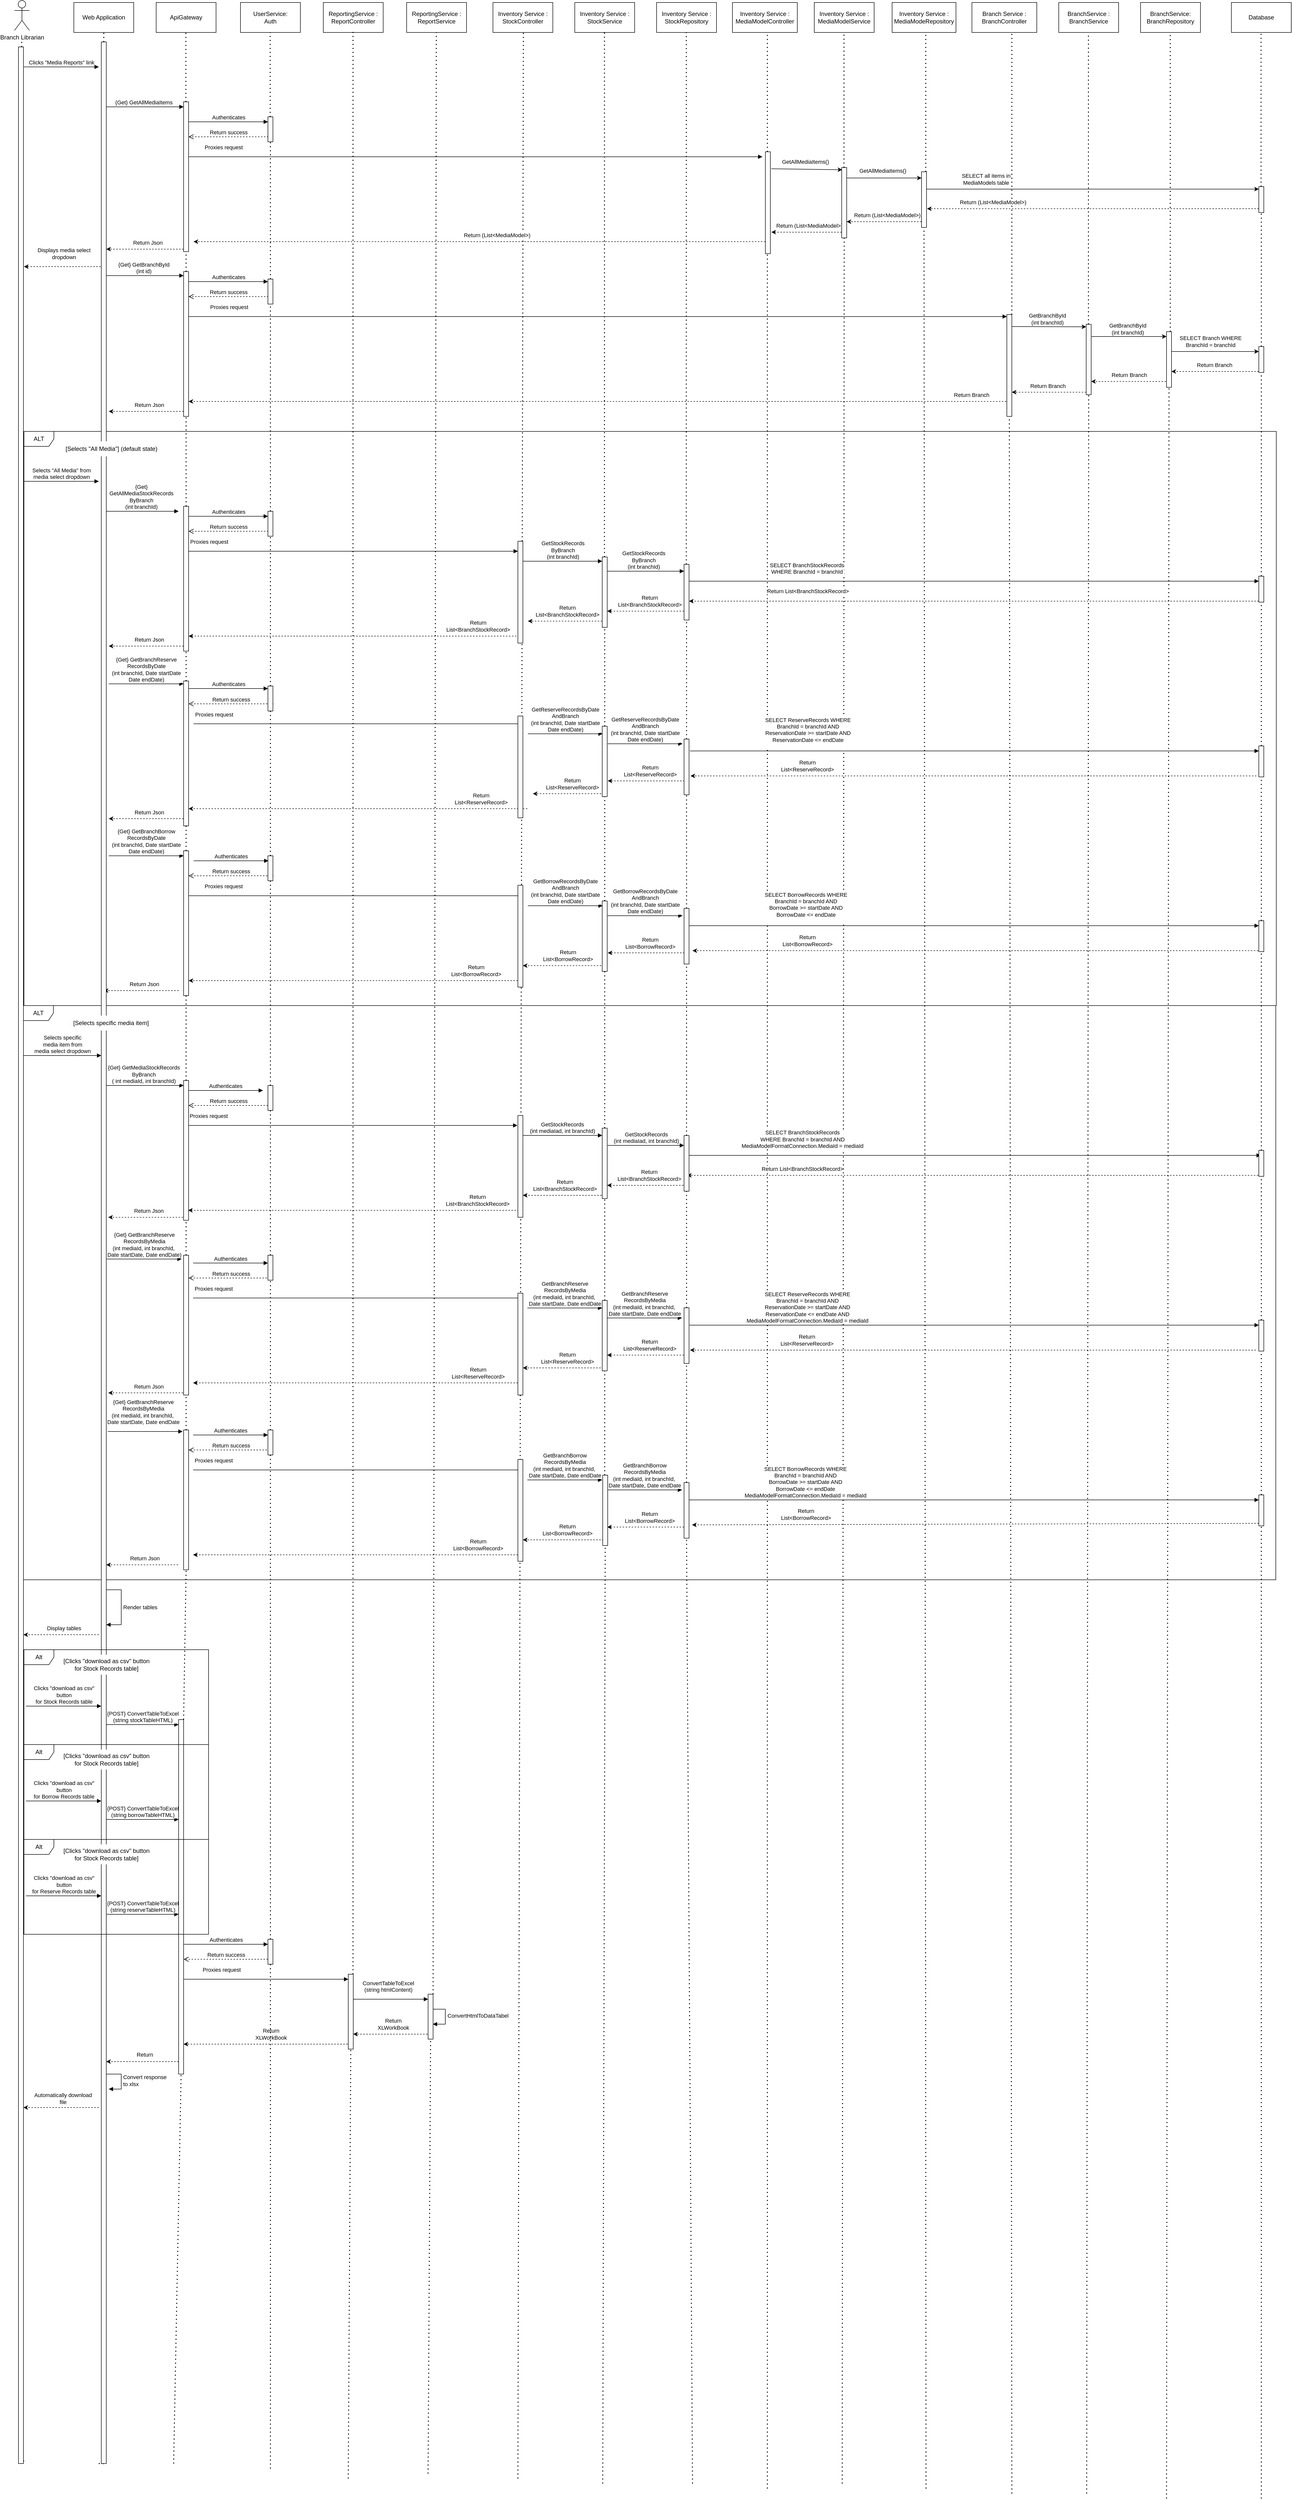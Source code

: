<mxfile version="26.0.3">
  <diagram name="Page-1" id="sT8hvrul7ErZJ1MZ6Zvz">
    <mxGraphModel grid="1" page="1" gridSize="10" guides="1" tooltips="1" connect="1" arrows="1" fold="1" pageScale="1" pageWidth="827" pageHeight="1169" math="0" shadow="0">
      <root>
        <mxCell id="0" />
        <mxCell id="1" parent="0" />
        <mxCell id="F3ArPVt-RHJR92spesf0-1" value="&lt;div&gt;Branch Librarian&lt;/div&gt;&lt;div&gt;&lt;br&gt;&lt;/div&gt;" style="shape=umlActor;verticalLabelPosition=bottom;verticalAlign=top;html=1;outlineConnect=0;" vertex="1" parent="1">
          <mxGeometry x="41" y="27" width="30" height="60" as="geometry" />
        </mxCell>
        <mxCell id="F3ArPVt-RHJR92spesf0-2" value="Web Application" style="rounded=0;whiteSpace=wrap;html=1;" vertex="1" parent="1">
          <mxGeometry x="160" y="31" width="120" height="60" as="geometry" />
        </mxCell>
        <mxCell id="F3ArPVt-RHJR92spesf0-3" value="ApiGateway" style="rounded=0;whiteSpace=wrap;html=1;" vertex="1" parent="1">
          <mxGeometry x="325" y="31" width="120" height="60" as="geometry" />
        </mxCell>
        <mxCell id="F3ArPVt-RHJR92spesf0-4" value="&lt;div&gt;UserService:&lt;/div&gt;&lt;div&gt;Auth&lt;br&gt;&lt;/div&gt;" style="rounded=0;whiteSpace=wrap;html=1;" vertex="1" parent="1">
          <mxGeometry x="494" y="31" width="120" height="60" as="geometry" />
        </mxCell>
        <mxCell id="F3ArPVt-RHJR92spesf0-5" value="Inventory Service : StockController" style="rounded=0;whiteSpace=wrap;html=1;" vertex="1" parent="1">
          <mxGeometry x="1000" y="31" width="120" height="60" as="geometry" />
        </mxCell>
        <mxCell id="F3ArPVt-RHJR92spesf0-6" value="Database" style="rounded=0;whiteSpace=wrap;html=1;" vertex="1" parent="1">
          <mxGeometry x="2480" y="31" width="120" height="60" as="geometry" />
        </mxCell>
        <mxCell id="F3ArPVt-RHJR92spesf0-7" value="&lt;div&gt;Inventory Service : StockRepository&lt;br&gt;&lt;/div&gt;" style="rounded=0;whiteSpace=wrap;html=1;" vertex="1" parent="1">
          <mxGeometry x="1328" y="31" width="120" height="60" as="geometry" />
        </mxCell>
        <mxCell id="F3ArPVt-RHJR92spesf0-8" value="&lt;div&gt;Inventory Service : StockService&lt;br&gt;&lt;/div&gt;" style="rounded=0;whiteSpace=wrap;html=1;" vertex="1" parent="1">
          <mxGeometry x="1164" y="31" width="120" height="60" as="geometry" />
        </mxCell>
        <mxCell id="F3ArPVt-RHJR92spesf0-15" value="" style="endArrow=none;dashed=1;html=1;dashPattern=1 3;strokeWidth=2;rounded=0;entryX=0.5;entryY=1;entryDx=0;entryDy=0;" edge="1" parent="1" target="F3ArPVt-RHJR92spesf0-2" source="OJ1Rd84ElUIN72txvoAW-106">
          <mxGeometry width="50" height="50" relative="1" as="geometry">
            <mxPoint x="210" y="4960" as="sourcePoint" />
            <mxPoint x="680" y="360" as="targetPoint" />
          </mxGeometry>
        </mxCell>
        <mxCell id="F3ArPVt-RHJR92spesf0-16" value="" style="endArrow=none;dashed=1;html=1;dashPattern=1 3;strokeWidth=2;rounded=0;entryX=0.5;entryY=1;entryDx=0;entryDy=0;" edge="1" parent="1" source="OJ1Rd84ElUIN72txvoAW-108">
          <mxGeometry width="50" height="50" relative="1" as="geometry">
            <mxPoint x="360" y="4960" as="sourcePoint" />
            <mxPoint x="384.5" y="91" as="targetPoint" />
          </mxGeometry>
        </mxCell>
        <mxCell id="F3ArPVt-RHJR92spesf0-17" value="" style="endArrow=none;dashed=1;html=1;dashPattern=1 3;strokeWidth=2;rounded=0;entryX=0.5;entryY=1;entryDx=0;entryDy=0;" edge="1" parent="1" source="OJ1Rd84ElUIN72txvoAW-126">
          <mxGeometry width="50" height="50" relative="1" as="geometry">
            <mxPoint x="554" y="4970" as="sourcePoint" />
            <mxPoint x="553.5" y="91" as="targetPoint" />
          </mxGeometry>
        </mxCell>
        <mxCell id="F3ArPVt-RHJR92spesf0-18" value="ReportingService : ReportController" style="rounded=0;whiteSpace=wrap;html=1;" vertex="1" parent="1">
          <mxGeometry x="660" y="31" width="120" height="60" as="geometry" />
        </mxCell>
        <mxCell id="F3ArPVt-RHJR92spesf0-19" value="ReportingService : ReportService" style="rounded=0;whiteSpace=wrap;html=1;" vertex="1" parent="1">
          <mxGeometry x="827" y="31" width="120" height="60" as="geometry" />
        </mxCell>
        <mxCell id="F3ArPVt-RHJR92spesf0-21" value="" style="endArrow=none;dashed=1;html=1;dashPattern=1 3;strokeWidth=2;rounded=0;entryX=0.5;entryY=1;entryDx=0;entryDy=0;" edge="1" parent="1" source="OJ1Rd84ElUIN72txvoAW-195">
          <mxGeometry width="50" height="50" relative="1" as="geometry">
            <mxPoint x="710" y="4990" as="sourcePoint" />
            <mxPoint x="719.5" y="87" as="targetPoint" />
          </mxGeometry>
        </mxCell>
        <mxCell id="F3ArPVt-RHJR92spesf0-22" value="" style="endArrow=none;dashed=1;html=1;dashPattern=1 3;strokeWidth=2;rounded=0;entryX=0.5;entryY=1;entryDx=0;entryDy=0;" edge="1" parent="1" source="OJ1Rd84ElUIN72txvoAW-197">
          <mxGeometry width="50" height="50" relative="1" as="geometry">
            <mxPoint x="870" y="4980" as="sourcePoint" />
            <mxPoint x="886.5" y="91" as="targetPoint" />
          </mxGeometry>
        </mxCell>
        <mxCell id="F3ArPVt-RHJR92spesf0-24" value="" style="endArrow=none;dashed=1;html=1;dashPattern=1 3;strokeWidth=2;rounded=0;entryX=0.5;entryY=1;entryDx=0;entryDy=0;" edge="1" parent="1">
          <mxGeometry width="50" height="50" relative="1" as="geometry">
            <mxPoint x="1050" y="4990" as="sourcePoint" />
            <mxPoint x="1061" y="91" as="targetPoint" />
          </mxGeometry>
        </mxCell>
        <mxCell id="F3ArPVt-RHJR92spesf0-25" value="" style="endArrow=none;dashed=1;html=1;dashPattern=1 3;strokeWidth=2;rounded=0;entryX=0.5;entryY=1;entryDx=0;entryDy=0;" edge="1" parent="1" source="OJ1Rd84ElUIN72txvoAW-165">
          <mxGeometry width="50" height="50" relative="1" as="geometry">
            <mxPoint x="1220" y="5000" as="sourcePoint" />
            <mxPoint x="1223.5" y="91" as="targetPoint" />
          </mxGeometry>
        </mxCell>
        <mxCell id="F3ArPVt-RHJR92spesf0-26" value="" style="endArrow=none;dashed=1;html=1;dashPattern=1 3;strokeWidth=2;rounded=0;entryX=0.5;entryY=1;entryDx=0;entryDy=0;" edge="1" parent="1" source="OJ1Rd84ElUIN72txvoAW-167">
          <mxGeometry width="50" height="50" relative="1" as="geometry">
            <mxPoint x="1400" y="5000" as="sourcePoint" />
            <mxPoint x="1387.5" y="91" as="targetPoint" />
          </mxGeometry>
        </mxCell>
        <mxCell id="F3ArPVt-RHJR92spesf0-33" value="" style="endArrow=none;dashed=1;html=1;dashPattern=1 3;strokeWidth=2;rounded=0;entryX=0.5;entryY=1;entryDx=0;entryDy=0;" edge="1" parent="1" source="ff2JD8TgV91Ub62xjP7i-53">
          <mxGeometry width="50" height="50" relative="1" as="geometry">
            <mxPoint x="2539.5" y="1606" as="sourcePoint" />
            <mxPoint x="2539.5" y="91" as="targetPoint" />
          </mxGeometry>
        </mxCell>
        <mxCell id="F3ArPVt-RHJR92spesf0-34" value="" style="endArrow=none;dashed=1;html=1;dashPattern=1 3;strokeWidth=2;rounded=0;entryX=0.5;entryY=1;entryDx=0;entryDy=0;" edge="1" parent="1" source="OJ1Rd84ElUIN72txvoAW-104">
          <mxGeometry width="50" height="50" relative="1" as="geometry">
            <mxPoint x="60" y="4954" as="sourcePoint" />
            <mxPoint x="55.5" y="110" as="targetPoint" />
          </mxGeometry>
        </mxCell>
        <mxCell id="ff2JD8TgV91Ub62xjP7i-21" value="Inventory Service : MediaModelController" style="rounded=0;whiteSpace=wrap;html=1;" vertex="1" parent="1">
          <mxGeometry x="1480" y="31" width="130" height="60" as="geometry" />
        </mxCell>
        <mxCell id="ff2JD8TgV91Ub62xjP7i-22" value="&lt;div&gt;Inventory Service : MediaModeRepository&lt;br&gt;&lt;/div&gt;" style="rounded=0;whiteSpace=wrap;html=1;" vertex="1" parent="1">
          <mxGeometry x="1800" y="31" width="128" height="60" as="geometry" />
        </mxCell>
        <mxCell id="ff2JD8TgV91Ub62xjP7i-23" value="&lt;div&gt;Inventory Service : MediaModelService&lt;br&gt;&lt;/div&gt;" style="rounded=0;whiteSpace=wrap;html=1;" vertex="1" parent="1">
          <mxGeometry x="1644" y="31" width="120" height="60" as="geometry" />
        </mxCell>
        <mxCell id="ff2JD8TgV91Ub62xjP7i-24" value="" style="endArrow=none;dashed=1;html=1;dashPattern=1 3;strokeWidth=2;rounded=0;entryX=0.5;entryY=1;entryDx=0;entryDy=0;" edge="1" parent="1">
          <mxGeometry width="50" height="50" relative="1" as="geometry">
            <mxPoint x="1550" y="5010" as="sourcePoint" />
            <mxPoint x="1550" y="91" as="targetPoint" />
          </mxGeometry>
        </mxCell>
        <mxCell id="ff2JD8TgV91Ub62xjP7i-25" value="" style="endArrow=none;dashed=1;html=1;dashPattern=1 3;strokeWidth=2;rounded=0;entryX=0.5;entryY=1;entryDx=0;entryDy=0;" edge="1" parent="1" source="ff2JD8TgV91Ub62xjP7i-51">
          <mxGeometry width="50" height="50" relative="1" as="geometry">
            <mxPoint x="1703.5" y="1606" as="sourcePoint" />
            <mxPoint x="1703.5" y="91" as="targetPoint" />
          </mxGeometry>
        </mxCell>
        <mxCell id="ff2JD8TgV91Ub62xjP7i-26" value="" style="endArrow=none;dashed=1;html=1;dashPattern=1 3;strokeWidth=2;rounded=0;entryX=0.5;entryY=1;entryDx=0;entryDy=0;" edge="1" parent="1" source="ff2JD8TgV91Ub62xjP7i-52">
          <mxGeometry width="50" height="50" relative="1" as="geometry">
            <mxPoint x="1867.5" y="1606" as="sourcePoint" />
            <mxPoint x="1867.5" y="91" as="targetPoint" />
          </mxGeometry>
        </mxCell>
        <mxCell id="ff2JD8TgV91Ub62xjP7i-27" value="&lt;div&gt;Branch Service :&lt;/div&gt;&lt;div&gt;BranchController&lt;br&gt;&lt;/div&gt;" style="rounded=0;whiteSpace=wrap;html=1;" vertex="1" parent="1">
          <mxGeometry x="1960" y="31" width="130" height="60" as="geometry" />
        </mxCell>
        <mxCell id="ff2JD8TgV91Ub62xjP7i-28" value="&lt;div&gt;BranchService:&lt;/div&gt;&lt;div&gt;BranchRepository&lt;br&gt;&lt;/div&gt;" style="rounded=0;whiteSpace=wrap;html=1;" vertex="1" parent="1">
          <mxGeometry x="2298" y="31" width="120" height="60" as="geometry" />
        </mxCell>
        <mxCell id="ff2JD8TgV91Ub62xjP7i-29" value="&lt;div&gt;BranchService :&lt;/div&gt;&lt;div&gt;BranchService&lt;br&gt;&lt;/div&gt;" style="rounded=0;whiteSpace=wrap;html=1;" vertex="1" parent="1">
          <mxGeometry x="2134" y="31" width="120" height="60" as="geometry" />
        </mxCell>
        <mxCell id="ff2JD8TgV91Ub62xjP7i-30" value="" style="endArrow=none;dashed=1;html=1;dashPattern=1 3;strokeWidth=2;rounded=0;entryX=0.5;entryY=1;entryDx=0;entryDy=0;" edge="1" parent="1" source="OJ1Rd84ElUIN72txvoAW-158">
          <mxGeometry width="50" height="50" relative="1" as="geometry">
            <mxPoint x="2040" y="5020" as="sourcePoint" />
            <mxPoint x="2040" y="91" as="targetPoint" />
          </mxGeometry>
        </mxCell>
        <mxCell id="ff2JD8TgV91Ub62xjP7i-31" value="" style="endArrow=none;dashed=1;html=1;dashPattern=1 3;strokeWidth=2;rounded=0;entryX=0.5;entryY=1;entryDx=0;entryDy=0;" edge="1" parent="1" source="OJ1Rd84ElUIN72txvoAW-160">
          <mxGeometry width="50" height="50" relative="1" as="geometry">
            <mxPoint x="2190" y="5020" as="sourcePoint" />
            <mxPoint x="2193.5" y="91" as="targetPoint" />
          </mxGeometry>
        </mxCell>
        <mxCell id="ff2JD8TgV91Ub62xjP7i-32" value="" style="endArrow=none;dashed=1;html=1;dashPattern=1 3;strokeWidth=2;rounded=0;entryX=0.5;entryY=1;entryDx=0;entryDy=0;" edge="1" parent="1" source="OJ1Rd84ElUIN72txvoAW-162">
          <mxGeometry width="50" height="50" relative="1" as="geometry">
            <mxPoint x="2350" y="5030" as="sourcePoint" />
            <mxPoint x="2357.5" y="91" as="targetPoint" />
          </mxGeometry>
        </mxCell>
        <mxCell id="ff2JD8TgV91Ub62xjP7i-33" value="Clicks &quot;Media Reports&quot; link" style="html=1;verticalAlign=bottom;endArrow=block;curved=0;rounded=0;" edge="1" parent="1">
          <mxGeometry width="80" relative="1" as="geometry">
            <mxPoint x="60" y="160" as="sourcePoint" />
            <mxPoint x="210" y="160" as="targetPoint" />
          </mxGeometry>
        </mxCell>
        <mxCell id="ff2JD8TgV91Ub62xjP7i-34" value="{Get} GetAllMediaItems" style="html=1;verticalAlign=bottom;endArrow=block;curved=0;rounded=0;" edge="1" parent="1" target="OJ1Rd84ElUIN72txvoAW-108">
          <mxGeometry width="80" relative="1" as="geometry">
            <mxPoint x="220" y="240" as="sourcePoint" />
            <mxPoint x="370" y="240" as="targetPoint" />
          </mxGeometry>
        </mxCell>
        <mxCell id="ff2JD8TgV91Ub62xjP7i-35" value="Authenticates" style="html=1;verticalAlign=bottom;endArrow=block;curved=0;rounded=0;" edge="1" parent="1" target="OJ1Rd84ElUIN72txvoAW-126">
          <mxGeometry width="80" relative="1" as="geometry">
            <mxPoint x="390" y="270" as="sourcePoint" />
            <mxPoint x="540" y="270" as="targetPoint" />
          </mxGeometry>
        </mxCell>
        <mxCell id="ff2JD8TgV91Ub62xjP7i-36" value="Return success" style="html=1;verticalAlign=bottom;endArrow=open;dashed=1;endSize=8;curved=0;rounded=0;" edge="1" parent="1" target="OJ1Rd84ElUIN72txvoAW-108">
          <mxGeometry relative="1" as="geometry">
            <mxPoint x="550" y="300" as="sourcePoint" />
            <mxPoint x="400" y="300" as="targetPoint" />
          </mxGeometry>
        </mxCell>
        <mxCell id="ff2JD8TgV91Ub62xjP7i-37" value="Proxies request" style="html=1;verticalAlign=bottom;endArrow=block;curved=0;rounded=0;" edge="1" parent="1">
          <mxGeometry x="-0.878" y="10" width="80" relative="1" as="geometry">
            <mxPoint x="390" y="340" as="sourcePoint" />
            <mxPoint x="1540" y="340" as="targetPoint" />
            <mxPoint as="offset" />
          </mxGeometry>
        </mxCell>
        <mxCell id="ff2JD8TgV91Ub62xjP7i-38" value="" style="endArrow=classic;html=1;rounded=0;" edge="1" parent="1">
          <mxGeometry width="50" height="50" relative="1" as="geometry">
            <mxPoint x="1558" y="364" as="sourcePoint" />
            <mxPoint x="1700" y="366" as="targetPoint" />
          </mxGeometry>
        </mxCell>
        <mxCell id="ff2JD8TgV91Ub62xjP7i-39" value="GetAllMediaItems()" style="edgeLabel;html=1;align=center;verticalAlign=middle;resizable=0;points=[];" connectable="0" vertex="1" parent="ff2JD8TgV91Ub62xjP7i-38">
          <mxGeometry x="-0.059" y="-2" relative="1" as="geometry">
            <mxPoint x="1" y="-17" as="offset" />
          </mxGeometry>
        </mxCell>
        <mxCell id="ff2JD8TgV91Ub62xjP7i-40" value="" style="endArrow=classic;html=1;rounded=0;" edge="1" parent="1" target="ff2JD8TgV91Ub62xjP7i-52">
          <mxGeometry width="50" height="50" relative="1" as="geometry">
            <mxPoint x="1709" y="382.5" as="sourcePoint" />
            <mxPoint x="1846" y="382.5" as="targetPoint" />
          </mxGeometry>
        </mxCell>
        <mxCell id="ff2JD8TgV91Ub62xjP7i-41" value="GetAllMediaItems()" style="edgeLabel;html=1;align=center;verticalAlign=middle;resizable=0;points=[];" connectable="0" vertex="1" parent="ff2JD8TgV91Ub62xjP7i-40">
          <mxGeometry x="-0.059" y="-2" relative="1" as="geometry">
            <mxPoint x="1" y="-17" as="offset" />
          </mxGeometry>
        </mxCell>
        <mxCell id="ff2JD8TgV91Ub62xjP7i-42" value="" style="endArrow=classic;html=1;rounded=0;entryX=0;entryY=0;entryDx=0;entryDy=5;entryPerimeter=0;" edge="1" parent="1" source="ff2JD8TgV91Ub62xjP7i-52" target="ff2JD8TgV91Ub62xjP7i-53">
          <mxGeometry width="50" height="50" relative="1" as="geometry">
            <mxPoint x="1893" y="404" as="sourcePoint" />
            <mxPoint x="2475" y="401" as="targetPoint" />
          </mxGeometry>
        </mxCell>
        <mxCell id="ff2JD8TgV91Ub62xjP7i-43" value="SELECT all items in &lt;br&gt;MediaModels table" style="edgeLabel;html=1;align=center;verticalAlign=middle;resizable=0;points=[];" connectable="0" vertex="1" parent="ff2JD8TgV91Ub62xjP7i-42">
          <mxGeometry x="-0.059" y="-2" relative="1" as="geometry">
            <mxPoint x="-195" y="-22" as="offset" />
          </mxGeometry>
        </mxCell>
        <mxCell id="ff2JD8TgV91Ub62xjP7i-44" value="" style="endArrow=classic;html=1;rounded=0;dashed=1;" edge="1" parent="1" source="ff2JD8TgV91Ub62xjP7i-53">
          <mxGeometry width="50" height="50" relative="1" as="geometry">
            <mxPoint x="2473" y="444" as="sourcePoint" />
            <mxPoint x="1870" y="444" as="targetPoint" />
          </mxGeometry>
        </mxCell>
        <mxCell id="ff2JD8TgV91Ub62xjP7i-45" value="Return (List&amp;lt;MediaModel&amp;gt;) " style="edgeLabel;html=1;align=center;verticalAlign=middle;resizable=0;points=[];" connectable="0" vertex="1" parent="ff2JD8TgV91Ub62xjP7i-44">
          <mxGeometry x="-0.059" y="-2" relative="1" as="geometry">
            <mxPoint x="-220" y="-11" as="offset" />
          </mxGeometry>
        </mxCell>
        <mxCell id="ff2JD8TgV91Ub62xjP7i-46" value="" style="endArrow=classic;html=1;rounded=0;dashed=1;" edge="1" parent="1" target="ff2JD8TgV91Ub62xjP7i-51">
          <mxGeometry width="50" height="50" relative="1" as="geometry">
            <mxPoint x="1859" y="470" as="sourcePoint" />
            <mxPoint x="1718" y="470" as="targetPoint" />
          </mxGeometry>
        </mxCell>
        <mxCell id="ff2JD8TgV91Ub62xjP7i-47" value="Return (List&amp;lt;MediaModel&amp;gt;) " style="edgeLabel;html=1;align=center;verticalAlign=middle;resizable=0;points=[];" connectable="0" vertex="1" parent="ff2JD8TgV91Ub62xjP7i-46">
          <mxGeometry x="-0.059" y="-2" relative="1" as="geometry">
            <mxPoint x="1" y="-11" as="offset" />
          </mxGeometry>
        </mxCell>
        <mxCell id="ff2JD8TgV91Ub62xjP7i-48" value="" style="endArrow=classic;html=1;rounded=0;dashed=1;" edge="1" parent="1" source="ff2JD8TgV91Ub62xjP7i-51">
          <mxGeometry width="50" height="50" relative="1" as="geometry">
            <mxPoint x="1745" y="491" as="sourcePoint" />
            <mxPoint x="1558" y="491" as="targetPoint" />
          </mxGeometry>
        </mxCell>
        <mxCell id="ff2JD8TgV91Ub62xjP7i-49" value="Return (List&amp;lt;MediaModel&amp;gt;) " style="edgeLabel;html=1;align=center;verticalAlign=middle;resizable=0;points=[];" connectable="0" vertex="1" parent="ff2JD8TgV91Ub62xjP7i-48">
          <mxGeometry x="-0.059" y="-2" relative="1" as="geometry">
            <mxPoint x="1" y="-11" as="offset" />
          </mxGeometry>
        </mxCell>
        <mxCell id="ff2JD8TgV91Ub62xjP7i-50" value="" style="html=1;points=[[0,0,0,0,5],[0,1,0,0,-5],[1,0,0,0,5],[1,1,0,0,-5]];perimeter=orthogonalPerimeter;outlineConnect=0;targetShapes=umlLifeline;portConstraint=eastwest;newEdgeStyle={&quot;curved&quot;:0,&quot;rounded&quot;:0};" vertex="1" parent="1">
          <mxGeometry x="1546" y="330" width="10" height="204" as="geometry" />
        </mxCell>
        <mxCell id="ff2JD8TgV91Ub62xjP7i-54" value="" style="endArrow=none;dashed=1;html=1;dashPattern=1 3;strokeWidth=2;rounded=0;entryX=0.5;entryY=1;entryDx=0;entryDy=0;" edge="1" parent="1" target="ff2JD8TgV91Ub62xjP7i-51">
          <mxGeometry width="50" height="50" relative="1" as="geometry">
            <mxPoint x="1700" y="5000" as="sourcePoint" />
            <mxPoint x="1703.5" y="91" as="targetPoint" />
          </mxGeometry>
        </mxCell>
        <mxCell id="ff2JD8TgV91Ub62xjP7i-51" value="" style="html=1;points=[[0,0,0,0,5],[0,1,0,0,-5],[1,0,0,0,5],[1,1,0,0,-5]];perimeter=orthogonalPerimeter;outlineConnect=0;targetShapes=umlLifeline;portConstraint=eastwest;newEdgeStyle={&quot;curved&quot;:0,&quot;rounded&quot;:0};" vertex="1" parent="1">
          <mxGeometry x="1699" y="361.5" width="10" height="141" as="geometry" />
        </mxCell>
        <mxCell id="ff2JD8TgV91Ub62xjP7i-56" value="" style="endArrow=none;dashed=1;html=1;dashPattern=1 3;strokeWidth=2;rounded=0;entryX=0.5;entryY=1;entryDx=0;entryDy=0;" edge="1" parent="1" target="ff2JD8TgV91Ub62xjP7i-52">
          <mxGeometry width="50" height="50" relative="1" as="geometry">
            <mxPoint x="1868" y="5010" as="sourcePoint" />
            <mxPoint x="1867.5" y="91" as="targetPoint" />
          </mxGeometry>
        </mxCell>
        <mxCell id="ff2JD8TgV91Ub62xjP7i-52" value="" style="html=1;points=[[0,0,0,0,5],[0,1,0,0,-5],[1,0,0,0,5],[1,1,0,0,-5]];perimeter=orthogonalPerimeter;outlineConnect=0;targetShapes=umlLifeline;portConstraint=eastwest;newEdgeStyle={&quot;curved&quot;:0,&quot;rounded&quot;:0};" vertex="1" parent="1">
          <mxGeometry x="1859" y="370" width="10" height="111.5" as="geometry" />
        </mxCell>
        <mxCell id="ff2JD8TgV91Ub62xjP7i-57" value="" style="endArrow=none;dashed=1;html=1;dashPattern=1 3;strokeWidth=2;rounded=0;entryX=0.5;entryY=1;entryDx=0;entryDy=0;" edge="1" parent="1" target="ff2JD8TgV91Ub62xjP7i-53" source="OJ1Rd84ElUIN72txvoAW-144">
          <mxGeometry width="50" height="50" relative="1" as="geometry">
            <mxPoint x="2540" y="5030" as="sourcePoint" />
            <mxPoint x="2539.5" y="91" as="targetPoint" />
          </mxGeometry>
        </mxCell>
        <mxCell id="ff2JD8TgV91Ub62xjP7i-53" value="" style="html=1;points=[[0,0,0,0,5],[0,1,0,0,-5],[1,0,0,0,5],[1,1,0,0,-5]];perimeter=orthogonalPerimeter;outlineConnect=0;targetShapes=umlLifeline;portConstraint=eastwest;newEdgeStyle={&quot;curved&quot;:0,&quot;rounded&quot;:0};" vertex="1" parent="1">
          <mxGeometry x="2535" y="399.75" width="10" height="52" as="geometry" />
        </mxCell>
        <mxCell id="ff2JD8TgV91Ub62xjP7i-58" value="" style="endArrow=classic;html=1;rounded=0;dashed=1;" edge="1" parent="1">
          <mxGeometry width="50" height="50" relative="1" as="geometry">
            <mxPoint x="1546" y="510" as="sourcePoint" />
            <mxPoint x="400" y="510" as="targetPoint" />
          </mxGeometry>
        </mxCell>
        <mxCell id="ff2JD8TgV91Ub62xjP7i-59" value="Return (List&amp;lt;MediaModel&amp;gt;) " style="edgeLabel;html=1;align=center;verticalAlign=middle;resizable=0;points=[];" connectable="0" vertex="1" parent="ff2JD8TgV91Ub62xjP7i-58">
          <mxGeometry x="-0.059" y="-2" relative="1" as="geometry">
            <mxPoint x="1" y="-11" as="offset" />
          </mxGeometry>
        </mxCell>
        <mxCell id="ff2JD8TgV91Ub62xjP7i-60" value="" style="endArrow=classic;html=1;rounded=0;dashed=1;" edge="1" parent="1" target="OJ1Rd84ElUIN72txvoAW-106">
          <mxGeometry width="50" height="50" relative="1" as="geometry">
            <mxPoint x="380" y="525" as="sourcePoint" />
            <mxPoint x="220" y="525" as="targetPoint" />
          </mxGeometry>
        </mxCell>
        <mxCell id="ff2JD8TgV91Ub62xjP7i-61" value="Return Json" style="edgeLabel;html=1;align=center;verticalAlign=middle;resizable=0;points=[];" connectable="0" vertex="1" parent="ff2JD8TgV91Ub62xjP7i-60">
          <mxGeometry x="-0.059" y="-2" relative="1" as="geometry">
            <mxPoint x="1" y="-11" as="offset" />
          </mxGeometry>
        </mxCell>
        <mxCell id="ff2JD8TgV91Ub62xjP7i-62" value="{Get} GetBranchById&lt;br&gt;(int id)" style="html=1;verticalAlign=bottom;endArrow=block;curved=0;rounded=0;" edge="1" parent="1" target="OJ1Rd84ElUIN72txvoAW-110">
          <mxGeometry width="80" relative="1" as="geometry">
            <mxPoint x="220" y="578" as="sourcePoint" />
            <mxPoint x="370" y="578" as="targetPoint" />
          </mxGeometry>
        </mxCell>
        <mxCell id="ff2JD8TgV91Ub62xjP7i-63" value="Authenticates" style="html=1;verticalAlign=bottom;endArrow=block;curved=0;rounded=0;entryX=0;entryY=0;entryDx=0;entryDy=5;entryPerimeter=0;" edge="1" parent="1" target="OJ1Rd84ElUIN72txvoAW-128">
          <mxGeometry width="80" relative="1" as="geometry">
            <mxPoint x="390" y="590" as="sourcePoint" />
            <mxPoint x="540" y="590" as="targetPoint" />
          </mxGeometry>
        </mxCell>
        <mxCell id="ff2JD8TgV91Ub62xjP7i-64" value="Return success" style="html=1;verticalAlign=bottom;endArrow=open;dashed=1;endSize=8;curved=0;rounded=0;" edge="1" parent="1" target="OJ1Rd84ElUIN72txvoAW-110">
          <mxGeometry relative="1" as="geometry">
            <mxPoint x="550" y="620" as="sourcePoint" />
            <mxPoint x="400" y="620" as="targetPoint" />
          </mxGeometry>
        </mxCell>
        <mxCell id="ff2JD8TgV91Ub62xjP7i-65" value="Proxies request" style="html=1;verticalAlign=bottom;endArrow=block;curved=0;rounded=0;" edge="1" parent="1">
          <mxGeometry x="-0.902" y="10" width="80" relative="1" as="geometry">
            <mxPoint x="390" y="660" as="sourcePoint" />
            <mxPoint x="2030" y="660" as="targetPoint" />
            <mxPoint as="offset" />
          </mxGeometry>
        </mxCell>
        <mxCell id="ff2JD8TgV91Ub62xjP7i-66" value="" style="endArrow=classic;html=1;rounded=0;entryX=0;entryY=0;entryDx=0;entryDy=5;entryPerimeter=0;" edge="1" parent="1" target="OJ1Rd84ElUIN72txvoAW-160">
          <mxGeometry width="50" height="50" relative="1" as="geometry">
            <mxPoint x="2040" y="680" as="sourcePoint" />
            <mxPoint x="2182" y="682" as="targetPoint" />
          </mxGeometry>
        </mxCell>
        <mxCell id="ff2JD8TgV91Ub62xjP7i-67" value="&lt;div&gt;GetBranchById&lt;/div&gt;&lt;div&gt;(int branchId)&lt;br&gt;&lt;/div&gt;" style="edgeLabel;html=1;align=center;verticalAlign=middle;resizable=0;points=[];" connectable="0" vertex="1" parent="ff2JD8TgV91Ub62xjP7i-66">
          <mxGeometry x="-0.059" y="-2" relative="1" as="geometry">
            <mxPoint x="1" y="-17" as="offset" />
          </mxGeometry>
        </mxCell>
        <mxCell id="ff2JD8TgV91Ub62xjP7i-68" value="" style="endArrow=classic;html=1;rounded=0;" edge="1" parent="1" target="OJ1Rd84ElUIN72txvoAW-162">
          <mxGeometry width="50" height="50" relative="1" as="geometry">
            <mxPoint x="2200" y="700" as="sourcePoint" />
            <mxPoint x="2342" y="702" as="targetPoint" />
          </mxGeometry>
        </mxCell>
        <mxCell id="ff2JD8TgV91Ub62xjP7i-69" value="&lt;div&gt;GetBranchById&lt;/div&gt;&lt;div&gt;(int branchId)&lt;br&gt;&lt;/div&gt;" style="edgeLabel;html=1;align=center;verticalAlign=middle;resizable=0;points=[];" connectable="0" vertex="1" parent="ff2JD8TgV91Ub62xjP7i-68">
          <mxGeometry x="-0.059" y="-2" relative="1" as="geometry">
            <mxPoint x="1" y="-17" as="offset" />
          </mxGeometry>
        </mxCell>
        <mxCell id="ff2JD8TgV91Ub62xjP7i-70" value="" style="endArrow=classic;html=1;rounded=0;" edge="1" parent="1" target="OJ1Rd84ElUIN72txvoAW-144">
          <mxGeometry width="50" height="50" relative="1" as="geometry">
            <mxPoint x="2360" y="730" as="sourcePoint" />
            <mxPoint x="2530" y="730" as="targetPoint" />
          </mxGeometry>
        </mxCell>
        <mxCell id="ff2JD8TgV91Ub62xjP7i-71" value="&lt;div&gt;SELECT Branch WHERE&lt;/div&gt;&lt;div&gt;BranchId = branchId&lt;br&gt;&lt;/div&gt;" style="edgeLabel;html=1;align=center;verticalAlign=middle;resizable=0;points=[];" connectable="0" vertex="1" parent="ff2JD8TgV91Ub62xjP7i-70">
          <mxGeometry x="-0.059" y="-2" relative="1" as="geometry">
            <mxPoint x="-5" y="-22" as="offset" />
          </mxGeometry>
        </mxCell>
        <mxCell id="ff2JD8TgV91Ub62xjP7i-72" value="" style="endArrow=classic;html=1;rounded=0;dashed=1;" edge="1" parent="1" target="OJ1Rd84ElUIN72txvoAW-162">
          <mxGeometry width="50" height="50" relative="1" as="geometry">
            <mxPoint x="2535" y="770" as="sourcePoint" />
            <mxPoint x="2370" y="770" as="targetPoint" />
          </mxGeometry>
        </mxCell>
        <mxCell id="ff2JD8TgV91Ub62xjP7i-73" value="Return Branch" style="edgeLabel;html=1;align=center;verticalAlign=middle;resizable=0;points=[];" connectable="0" vertex="1" parent="ff2JD8TgV91Ub62xjP7i-72">
          <mxGeometry x="-0.059" y="-2" relative="1" as="geometry">
            <mxPoint x="-7" y="-11" as="offset" />
          </mxGeometry>
        </mxCell>
        <mxCell id="ff2JD8TgV91Ub62xjP7i-74" value="" style="endArrow=classic;html=1;rounded=0;dashed=1;" edge="1" parent="1" target="OJ1Rd84ElUIN72txvoAW-160">
          <mxGeometry width="50" height="50" relative="1" as="geometry">
            <mxPoint x="2355" y="790" as="sourcePoint" />
            <mxPoint x="2210" y="790" as="targetPoint" />
          </mxGeometry>
        </mxCell>
        <mxCell id="ff2JD8TgV91Ub62xjP7i-75" value="Return Branch" style="edgeLabel;html=1;align=center;verticalAlign=middle;resizable=0;points=[];" connectable="0" vertex="1" parent="ff2JD8TgV91Ub62xjP7i-74">
          <mxGeometry x="-0.059" y="-2" relative="1" as="geometry">
            <mxPoint x="-7" y="-11" as="offset" />
          </mxGeometry>
        </mxCell>
        <mxCell id="ff2JD8TgV91Ub62xjP7i-76" value="" style="endArrow=classic;html=1;rounded=0;dashed=1;exitX=0;exitY=1;exitDx=0;exitDy=-5;exitPerimeter=0;" edge="1" parent="1" target="OJ1Rd84ElUIN72txvoAW-158" source="OJ1Rd84ElUIN72txvoAW-160">
          <mxGeometry width="50" height="50" relative="1" as="geometry">
            <mxPoint x="2195" y="810" as="sourcePoint" />
            <mxPoint x="2050" y="810" as="targetPoint" />
          </mxGeometry>
        </mxCell>
        <mxCell id="ff2JD8TgV91Ub62xjP7i-77" value="Return Branch" style="edgeLabel;html=1;align=center;verticalAlign=middle;resizable=0;points=[];" connectable="0" vertex="1" parent="ff2JD8TgV91Ub62xjP7i-76">
          <mxGeometry x="-0.059" y="-2" relative="1" as="geometry">
            <mxPoint x="-7" y="-11" as="offset" />
          </mxGeometry>
        </mxCell>
        <mxCell id="ff2JD8TgV91Ub62xjP7i-78" value="" style="endArrow=classic;html=1;rounded=0;dashed=1;" edge="1" parent="1">
          <mxGeometry width="50" height="50" relative="1" as="geometry">
            <mxPoint x="2035" y="830" as="sourcePoint" />
            <mxPoint x="390" y="830" as="targetPoint" />
          </mxGeometry>
        </mxCell>
        <mxCell id="ff2JD8TgV91Ub62xjP7i-79" value="Return Branch" style="edgeLabel;html=1;align=center;verticalAlign=middle;resizable=0;points=[];" connectable="0" vertex="1" parent="ff2JD8TgV91Ub62xjP7i-78">
          <mxGeometry x="-0.059" y="-2" relative="1" as="geometry">
            <mxPoint x="698" y="-11" as="offset" />
          </mxGeometry>
        </mxCell>
        <mxCell id="ff2JD8TgV91Ub62xjP7i-80" value="" style="endArrow=classic;html=1;rounded=0;dashed=1;" edge="1" parent="1">
          <mxGeometry width="50" height="50" relative="1" as="geometry">
            <mxPoint x="380" y="850" as="sourcePoint" />
            <mxPoint x="230" y="850" as="targetPoint" />
          </mxGeometry>
        </mxCell>
        <mxCell id="ff2JD8TgV91Ub62xjP7i-81" value="Return Json" style="edgeLabel;html=1;align=center;verticalAlign=middle;resizable=0;points=[];" connectable="0" vertex="1" parent="ff2JD8TgV91Ub62xjP7i-80">
          <mxGeometry x="-0.059" y="-2" relative="1" as="geometry">
            <mxPoint x="1" y="-11" as="offset" />
          </mxGeometry>
        </mxCell>
        <mxCell id="ff2JD8TgV91Ub62xjP7i-82" value="{Get} &lt;br&gt;GetAllMediaStockRecords&lt;br&gt;ByBranch&lt;br&gt;(int branchId)" style="html=1;verticalAlign=bottom;endArrow=block;curved=0;rounded=0;" edge="1" parent="1">
          <mxGeometry width="80" relative="1" as="geometry">
            <mxPoint x="220" y="1050" as="sourcePoint" />
            <mxPoint x="370" y="1050" as="targetPoint" />
          </mxGeometry>
        </mxCell>
        <mxCell id="ff2JD8TgV91Ub62xjP7i-83" value="Authenticates" style="html=1;verticalAlign=bottom;endArrow=block;curved=0;rounded=0;" edge="1" parent="1" target="OJ1Rd84ElUIN72txvoAW-130">
          <mxGeometry width="80" relative="1" as="geometry">
            <mxPoint x="390" y="1060" as="sourcePoint" />
            <mxPoint x="540" y="1060" as="targetPoint" />
          </mxGeometry>
        </mxCell>
        <mxCell id="ff2JD8TgV91Ub62xjP7i-84" value="Return success" style="html=1;verticalAlign=bottom;endArrow=open;dashed=1;endSize=8;curved=0;rounded=0;" edge="1" parent="1" target="OJ1Rd84ElUIN72txvoAW-112">
          <mxGeometry relative="1" as="geometry">
            <mxPoint x="550" y="1090" as="sourcePoint" />
            <mxPoint x="400" y="1090" as="targetPoint" />
          </mxGeometry>
        </mxCell>
        <mxCell id="ff2JD8TgV91Ub62xjP7i-85" value="Proxies request" style="html=1;verticalAlign=bottom;endArrow=block;curved=0;rounded=0;" edge="1" parent="1">
          <mxGeometry x="-0.878" y="10" width="80" relative="1" as="geometry">
            <mxPoint x="390" y="1130" as="sourcePoint" />
            <mxPoint x="1050" y="1130" as="targetPoint" />
            <mxPoint as="offset" />
          </mxGeometry>
        </mxCell>
        <mxCell id="ff2JD8TgV91Ub62xjP7i-86" value="GetStockRecords&lt;br&gt;ByBranch&lt;br&gt;(int branchId)" style="html=1;verticalAlign=bottom;endArrow=block;curved=0;rounded=0;" edge="1" parent="1" target="OJ1Rd84ElUIN72txvoAW-165">
          <mxGeometry width="80" relative="1" as="geometry">
            <mxPoint x="1060" y="1150" as="sourcePoint" />
            <mxPoint x="1210" y="1150" as="targetPoint" />
          </mxGeometry>
        </mxCell>
        <mxCell id="ff2JD8TgV91Ub62xjP7i-87" value="GetStockRecords&lt;br&gt;ByBranch&lt;br&gt;(int branchId)" style="html=1;verticalAlign=bottom;endArrow=block;curved=0;rounded=0;" edge="1" parent="1" target="OJ1Rd84ElUIN72txvoAW-167">
          <mxGeometry width="80" relative="1" as="geometry">
            <mxPoint x="1220" y="1170" as="sourcePoint" />
            <mxPoint x="1370" y="1170" as="targetPoint" />
          </mxGeometry>
        </mxCell>
        <mxCell id="ff2JD8TgV91Ub62xjP7i-88" value="SELECT BranchStockRecords&lt;br&gt;WHERE BranchId = branchId" style="html=1;verticalAlign=bottom;endArrow=block;curved=0;rounded=0;" edge="1" parent="1" target="OJ1Rd84ElUIN72txvoAW-146">
          <mxGeometry x="-0.583" y="10" width="80" relative="1" as="geometry">
            <mxPoint x="1390" y="1190" as="sourcePoint" />
            <mxPoint x="2540" y="1190" as="targetPoint" />
            <mxPoint as="offset" />
          </mxGeometry>
        </mxCell>
        <mxCell id="ff2JD8TgV91Ub62xjP7i-89" value="" style="endArrow=classic;html=1;rounded=0;dashed=1;" edge="1" parent="1" target="OJ1Rd84ElUIN72txvoAW-167">
          <mxGeometry width="50" height="50" relative="1" as="geometry">
            <mxPoint x="2535" y="1230" as="sourcePoint" />
            <mxPoint x="1390" y="1230" as="targetPoint" />
          </mxGeometry>
        </mxCell>
        <mxCell id="ff2JD8TgV91Ub62xjP7i-90" value="Return List&amp;lt;BranchStockRecord&amp;gt;" style="edgeLabel;html=1;align=center;verticalAlign=middle;resizable=0;points=[];" connectable="0" vertex="1" parent="ff2JD8TgV91Ub62xjP7i-89">
          <mxGeometry x="-0.059" y="-2" relative="1" as="geometry">
            <mxPoint x="-367" y="-18" as="offset" />
          </mxGeometry>
        </mxCell>
        <mxCell id="ff2JD8TgV91Ub62xjP7i-91" value="" style="endArrow=classic;html=1;rounded=0;dashed=1;" edge="1" parent="1" target="OJ1Rd84ElUIN72txvoAW-165">
          <mxGeometry width="50" height="50" relative="1" as="geometry">
            <mxPoint x="1389" y="1250" as="sourcePoint" />
            <mxPoint x="1220" y="1250" as="targetPoint" />
          </mxGeometry>
        </mxCell>
        <mxCell id="ff2JD8TgV91Ub62xjP7i-92" value="Return&lt;br&gt; List&amp;lt;BranchStockRecord&amp;gt;" style="edgeLabel;html=1;align=center;verticalAlign=middle;resizable=0;points=[];" connectable="0" vertex="1" parent="ff2JD8TgV91Ub62xjP7i-91">
          <mxGeometry x="-0.059" y="-2" relative="1" as="geometry">
            <mxPoint y="-18" as="offset" />
          </mxGeometry>
        </mxCell>
        <mxCell id="ff2JD8TgV91Ub62xjP7i-93" value="" style="endArrow=classic;html=1;rounded=0;dashed=1;" edge="1" parent="1">
          <mxGeometry width="50" height="50" relative="1" as="geometry">
            <mxPoint x="1219" y="1270" as="sourcePoint" />
            <mxPoint x="1070" y="1270" as="targetPoint" />
          </mxGeometry>
        </mxCell>
        <mxCell id="ff2JD8TgV91Ub62xjP7i-94" value="Return&lt;br&gt; List&amp;lt;BranchStockRecord&amp;gt;" style="edgeLabel;html=1;align=center;verticalAlign=middle;resizable=0;points=[];" connectable="0" vertex="1" parent="ff2JD8TgV91Ub62xjP7i-93">
          <mxGeometry x="-0.059" y="-2" relative="1" as="geometry">
            <mxPoint y="-18" as="offset" />
          </mxGeometry>
        </mxCell>
        <mxCell id="ff2JD8TgV91Ub62xjP7i-95" value="" style="endArrow=classic;html=1;rounded=0;dashed=1;" edge="1" parent="1">
          <mxGeometry width="50" height="50" relative="1" as="geometry">
            <mxPoint x="1059" y="1300" as="sourcePoint" />
            <mxPoint x="390" y="1300" as="targetPoint" />
          </mxGeometry>
        </mxCell>
        <mxCell id="ff2JD8TgV91Ub62xjP7i-96" value="Return&lt;br&gt; List&amp;lt;BranchStockRecord&amp;gt;" style="edgeLabel;html=1;align=center;verticalAlign=middle;resizable=0;points=[];" connectable="0" vertex="1" parent="ff2JD8TgV91Ub62xjP7i-95">
          <mxGeometry x="-0.059" y="-2" relative="1" as="geometry">
            <mxPoint x="226" y="-18" as="offset" />
          </mxGeometry>
        </mxCell>
        <mxCell id="ff2JD8TgV91Ub62xjP7i-97" value="" style="endArrow=classic;html=1;rounded=0;dashed=1;" edge="1" parent="1">
          <mxGeometry width="50" height="50" relative="1" as="geometry">
            <mxPoint x="380" y="1320" as="sourcePoint" />
            <mxPoint x="230" y="1320" as="targetPoint" />
          </mxGeometry>
        </mxCell>
        <mxCell id="ff2JD8TgV91Ub62xjP7i-98" value="Return Json" style="edgeLabel;html=1;align=center;verticalAlign=middle;resizable=0;points=[];" connectable="0" vertex="1" parent="ff2JD8TgV91Ub62xjP7i-97">
          <mxGeometry x="-0.059" y="-2" relative="1" as="geometry">
            <mxPoint x="1" y="-11" as="offset" />
          </mxGeometry>
        </mxCell>
        <mxCell id="ff2JD8TgV91Ub62xjP7i-99" value="{Get} GetBranchReserve&lt;br&gt;RecordsByDate&lt;br&gt;(int branchId, Date startDate&lt;br&gt;Date endDate)" style="html=1;verticalAlign=bottom;endArrow=block;curved=0;rounded=0;" edge="1" parent="1">
          <mxGeometry width="80" relative="1" as="geometry">
            <mxPoint x="230" y="1395.6" as="sourcePoint" />
            <mxPoint x="380" y="1395.6" as="targetPoint" />
          </mxGeometry>
        </mxCell>
        <mxCell id="ff2JD8TgV91Ub62xjP7i-100" value="Authenticates" style="html=1;verticalAlign=bottom;endArrow=block;curved=0;rounded=0;entryX=0;entryY=0;entryDx=0;entryDy=5;entryPerimeter=0;" edge="1" parent="1" source="OJ1Rd84ElUIN72txvoAW-124" target="OJ1Rd84ElUIN72txvoAW-132">
          <mxGeometry width="80" relative="1" as="geometry">
            <mxPoint x="400" y="1405.6" as="sourcePoint" />
            <mxPoint x="550" y="1405.6" as="targetPoint" />
          </mxGeometry>
        </mxCell>
        <mxCell id="ff2JD8TgV91Ub62xjP7i-101" value="Return success" style="html=1;verticalAlign=bottom;endArrow=open;dashed=1;endSize=8;curved=0;rounded=0;" edge="1" parent="1" target="OJ1Rd84ElUIN72txvoAW-124">
          <mxGeometry relative="1" as="geometry">
            <mxPoint x="560" y="1435.6" as="sourcePoint" />
            <mxPoint x="410" y="1435.6" as="targetPoint" />
          </mxGeometry>
        </mxCell>
        <mxCell id="ff2JD8TgV91Ub62xjP7i-102" value="Proxies request" style="html=1;verticalAlign=bottom;endArrow=block;curved=0;rounded=0;" edge="1" parent="1">
          <mxGeometry x="-0.878" y="10" width="80" relative="1" as="geometry">
            <mxPoint x="400" y="1475.6" as="sourcePoint" />
            <mxPoint x="1060" y="1475.6" as="targetPoint" />
            <mxPoint as="offset" />
          </mxGeometry>
        </mxCell>
        <mxCell id="ff2JD8TgV91Ub62xjP7i-103" value="GetReserveRecordsByDate&lt;br&gt;AndBranch&lt;br&gt;(int branchId, Date startDate&lt;br&gt;Date endDate)" style="html=1;verticalAlign=bottom;endArrow=block;curved=0;rounded=0;" edge="1" parent="1">
          <mxGeometry width="80" relative="1" as="geometry">
            <mxPoint x="1070" y="1495.6" as="sourcePoint" />
            <mxPoint x="1220" y="1495.6" as="targetPoint" />
          </mxGeometry>
        </mxCell>
        <mxCell id="ff2JD8TgV91Ub62xjP7i-104" value="GetReserveRecordsByDate&lt;br&gt;AndBranch&lt;br&gt;(int branchId, Date startDate&lt;br&gt;Date endDate)" style="html=1;verticalAlign=bottom;endArrow=block;curved=0;rounded=0;" edge="1" parent="1">
          <mxGeometry width="80" relative="1" as="geometry">
            <mxPoint x="1230" y="1515.6" as="sourcePoint" />
            <mxPoint x="1380" y="1515.6" as="targetPoint" />
          </mxGeometry>
        </mxCell>
        <mxCell id="ff2JD8TgV91Ub62xjP7i-106" value="" style="endArrow=classic;html=1;rounded=0;dashed=1;" edge="1" parent="1">
          <mxGeometry width="50" height="50" relative="1" as="geometry">
            <mxPoint x="1229" y="1615.6" as="sourcePoint" />
            <mxPoint x="1080" y="1615.6" as="targetPoint" />
          </mxGeometry>
        </mxCell>
        <mxCell id="ff2JD8TgV91Ub62xjP7i-107" value="Return&lt;br&gt; List&amp;lt;ReserveRecord&amp;gt;" style="edgeLabel;html=1;align=center;verticalAlign=middle;resizable=0;points=[];" connectable="0" vertex="1" parent="ff2JD8TgV91Ub62xjP7i-106">
          <mxGeometry x="-0.059" y="-2" relative="1" as="geometry">
            <mxPoint y="-18" as="offset" />
          </mxGeometry>
        </mxCell>
        <mxCell id="ff2JD8TgV91Ub62xjP7i-108" value="" style="endArrow=classic;html=1;rounded=0;dashed=1;" edge="1" parent="1" target="OJ1Rd84ElUIN72txvoAW-124">
          <mxGeometry width="50" height="50" relative="1" as="geometry">
            <mxPoint x="1069" y="1645.6" as="sourcePoint" />
            <mxPoint x="400" y="1645.6" as="targetPoint" />
          </mxGeometry>
        </mxCell>
        <mxCell id="ff2JD8TgV91Ub62xjP7i-109" value="Return&lt;br&gt; List&amp;lt;ReserveRecord&amp;gt;" style="edgeLabel;html=1;align=center;verticalAlign=middle;resizable=0;points=[];" connectable="0" vertex="1" parent="ff2JD8TgV91Ub62xjP7i-108">
          <mxGeometry x="-0.059" y="-2" relative="1" as="geometry">
            <mxPoint x="226" y="-18" as="offset" />
          </mxGeometry>
        </mxCell>
        <mxCell id="ff2JD8TgV91Ub62xjP7i-110" value="" style="endArrow=classic;html=1;rounded=0;dashed=1;" edge="1" parent="1">
          <mxGeometry width="50" height="50" relative="1" as="geometry">
            <mxPoint x="380" y="1665.6" as="sourcePoint" />
            <mxPoint x="230" y="1665.6" as="targetPoint" />
          </mxGeometry>
        </mxCell>
        <mxCell id="ff2JD8TgV91Ub62xjP7i-111" value="Return Json" style="edgeLabel;html=1;align=center;verticalAlign=middle;resizable=0;points=[];" connectable="0" vertex="1" parent="ff2JD8TgV91Ub62xjP7i-110">
          <mxGeometry x="-0.059" y="-2" relative="1" as="geometry">
            <mxPoint x="1" y="-11" as="offset" />
          </mxGeometry>
        </mxCell>
        <mxCell id="ff2JD8TgV91Ub62xjP7i-112" value="" style="endArrow=classic;html=1;rounded=0;dashed=1;" edge="1" parent="1">
          <mxGeometry width="50" height="50" relative="1" as="geometry">
            <mxPoint x="1390" y="1590" as="sourcePoint" />
            <mxPoint x="1230" y="1590" as="targetPoint" />
          </mxGeometry>
        </mxCell>
        <mxCell id="ff2JD8TgV91Ub62xjP7i-113" value="Return&lt;br&gt; List&amp;lt;ReserveRecord&amp;gt;" style="edgeLabel;html=1;align=center;verticalAlign=middle;resizable=0;points=[];" connectable="0" vertex="1" parent="ff2JD8TgV91Ub62xjP7i-112">
          <mxGeometry x="-0.059" y="-2" relative="1" as="geometry">
            <mxPoint y="-18" as="offset" />
          </mxGeometry>
        </mxCell>
        <mxCell id="ff2JD8TgV91Ub62xjP7i-114" value="{Get} GetBranchBorrow&lt;br&gt;RecordsByDate&lt;br&gt;(int branchId, Date startDate&lt;br&gt;Date endDate)" style="html=1;verticalAlign=bottom;endArrow=block;curved=0;rounded=0;" edge="1" parent="1">
          <mxGeometry width="80" relative="1" as="geometry">
            <mxPoint x="230" y="1740" as="sourcePoint" />
            <mxPoint x="380" y="1740" as="targetPoint" />
          </mxGeometry>
        </mxCell>
        <mxCell id="ff2JD8TgV91Ub62xjP7i-115" value="Authenticates" style="html=1;verticalAlign=bottom;endArrow=block;curved=0;rounded=0;" edge="1" parent="1">
          <mxGeometry width="80" relative="1" as="geometry">
            <mxPoint x="400" y="1750" as="sourcePoint" />
            <mxPoint x="550" y="1750" as="targetPoint" />
          </mxGeometry>
        </mxCell>
        <mxCell id="ff2JD8TgV91Ub62xjP7i-116" value="Return success" style="html=1;verticalAlign=bottom;endArrow=open;dashed=1;endSize=8;curved=0;rounded=0;" edge="1" parent="1" target="OJ1Rd84ElUIN72txvoAW-114">
          <mxGeometry relative="1" as="geometry">
            <mxPoint x="560" y="1780" as="sourcePoint" />
            <mxPoint x="410" y="1780" as="targetPoint" />
          </mxGeometry>
        </mxCell>
        <mxCell id="ff2JD8TgV91Ub62xjP7i-117" value="Proxies request" style="html=1;verticalAlign=bottom;endArrow=block;curved=0;rounded=0;" edge="1" parent="1">
          <mxGeometry x="-0.791" y="10" width="80" relative="1" as="geometry">
            <mxPoint x="390" y="1820" as="sourcePoint" />
            <mxPoint x="1060" y="1820" as="targetPoint" />
            <mxPoint as="offset" />
          </mxGeometry>
        </mxCell>
        <mxCell id="ff2JD8TgV91Ub62xjP7i-118" value="GetBorrowRecordsByDate&lt;br&gt;AndBranch&lt;br&gt;(int branchId, Date startDate&lt;br&gt;Date endDate)" style="html=1;verticalAlign=bottom;endArrow=block;curved=0;rounded=0;" edge="1" parent="1">
          <mxGeometry width="80" relative="1" as="geometry">
            <mxPoint x="1070" y="1840" as="sourcePoint" />
            <mxPoint x="1220" y="1840" as="targetPoint" />
            <mxPoint as="offset" />
          </mxGeometry>
        </mxCell>
        <mxCell id="ff2JD8TgV91Ub62xjP7i-119" value="GetBorrowRecordsByDate&lt;br&gt;AndBranch&lt;br&gt;(int branchId, Date startDate&lt;br&gt;Date endDate)" style="html=1;verticalAlign=bottom;endArrow=block;curved=0;rounded=0;" edge="1" parent="1">
          <mxGeometry width="80" relative="1" as="geometry">
            <mxPoint x="1230" y="1860" as="sourcePoint" />
            <mxPoint x="1380" y="1860" as="targetPoint" />
            <mxPoint as="offset" />
          </mxGeometry>
        </mxCell>
        <mxCell id="ff2JD8TgV91Ub62xjP7i-120" value="" style="endArrow=classic;html=1;rounded=0;dashed=1;" edge="1" parent="1" target="OJ1Rd84ElUIN72txvoAW-174">
          <mxGeometry width="50" height="50" relative="1" as="geometry">
            <mxPoint x="1229" y="1960" as="sourcePoint" />
            <mxPoint x="1080" y="1960" as="targetPoint" />
          </mxGeometry>
        </mxCell>
        <mxCell id="ff2JD8TgV91Ub62xjP7i-121" value="Return&lt;br&gt; List&amp;lt;BorrowRecord&amp;gt;" style="edgeLabel;html=1;align=center;verticalAlign=middle;resizable=0;points=[];" connectable="0" vertex="1" parent="ff2JD8TgV91Ub62xjP7i-120">
          <mxGeometry x="-0.059" y="-2" relative="1" as="geometry">
            <mxPoint y="-18" as="offset" />
          </mxGeometry>
        </mxCell>
        <mxCell id="ff2JD8TgV91Ub62xjP7i-122" value="" style="endArrow=classic;html=1;rounded=0;dashed=1;" edge="1" parent="1" target="OJ1Rd84ElUIN72txvoAW-114">
          <mxGeometry width="50" height="50" relative="1" as="geometry">
            <mxPoint x="1050" y="1990" as="sourcePoint" />
            <mxPoint x="400" y="1990" as="targetPoint" />
          </mxGeometry>
        </mxCell>
        <mxCell id="ff2JD8TgV91Ub62xjP7i-123" value="Return&lt;br&gt; List&amp;lt;BorrowRecord&amp;gt;" style="edgeLabel;html=1;align=center;verticalAlign=middle;resizable=0;points=[];" connectable="0" vertex="1" parent="ff2JD8TgV91Ub62xjP7i-122">
          <mxGeometry x="-0.059" y="-2" relative="1" as="geometry">
            <mxPoint x="226" y="-18" as="offset" />
          </mxGeometry>
        </mxCell>
        <mxCell id="ff2JD8TgV91Ub62xjP7i-124" value="" style="endArrow=classic;html=1;rounded=0;dashed=1;" edge="1" parent="1">
          <mxGeometry width="50" height="50" relative="1" as="geometry">
            <mxPoint x="370" y="2010" as="sourcePoint" />
            <mxPoint x="220" y="2010" as="targetPoint" />
          </mxGeometry>
        </mxCell>
        <mxCell id="ff2JD8TgV91Ub62xjP7i-125" value="Return Json" style="edgeLabel;html=1;align=center;verticalAlign=middle;resizable=0;points=[];" connectable="0" vertex="1" parent="ff2JD8TgV91Ub62xjP7i-124">
          <mxGeometry x="-0.059" y="-2" relative="1" as="geometry">
            <mxPoint x="1" y="-11" as="offset" />
          </mxGeometry>
        </mxCell>
        <mxCell id="ff2JD8TgV91Ub62xjP7i-126" value="" style="endArrow=classic;html=1;rounded=0;dashed=1;" edge="1" parent="1">
          <mxGeometry width="50" height="50" relative="1" as="geometry">
            <mxPoint x="1390" y="1934.4" as="sourcePoint" />
            <mxPoint x="1230" y="1934.4" as="targetPoint" />
          </mxGeometry>
        </mxCell>
        <mxCell id="ff2JD8TgV91Ub62xjP7i-127" value="Return&lt;br&gt; List&amp;lt;BorrowRecord&amp;gt;" style="edgeLabel;html=1;align=center;verticalAlign=middle;resizable=0;points=[];" connectable="0" vertex="1" parent="ff2JD8TgV91Ub62xjP7i-126">
          <mxGeometry x="-0.059" y="-2" relative="1" as="geometry">
            <mxPoint y="-18" as="offset" />
          </mxGeometry>
        </mxCell>
        <mxCell id="OJ1Rd84ElUIN72txvoAW-1" value="SELECT ReserveRecords WHERE&lt;br&gt;&lt;div&gt;BranchId = branchId AND&lt;/div&gt;&lt;div&gt;ReservationDate &amp;gt;= startDate AND&lt;/div&gt;&lt;div&gt;ReservationDate &amp;lt;= endDate&lt;br&gt;&lt;/div&gt;&lt;div&gt;&lt;br&gt;&lt;/div&gt;" style="html=1;verticalAlign=bottom;endArrow=block;curved=0;rounded=0;" edge="1" parent="1" target="OJ1Rd84ElUIN72txvoAW-148">
          <mxGeometry x="-0.586" width="80" relative="1" as="geometry">
            <mxPoint x="1395" y="1530" as="sourcePoint" />
            <mxPoint x="2530" y="1530" as="targetPoint" />
            <mxPoint as="offset" />
          </mxGeometry>
        </mxCell>
        <mxCell id="OJ1Rd84ElUIN72txvoAW-2" value="" style="endArrow=classic;html=1;rounded=0;dashed=1;" edge="1" parent="1">
          <mxGeometry width="50" height="50" relative="1" as="geometry">
            <mxPoint x="2530" y="1580" as="sourcePoint" />
            <mxPoint x="1396" y="1580" as="targetPoint" />
          </mxGeometry>
        </mxCell>
        <mxCell id="OJ1Rd84ElUIN72txvoAW-3" value="Return&lt;br&gt; List&amp;lt;ReserveRecord&amp;gt;" style="edgeLabel;html=1;align=center;verticalAlign=middle;resizable=0;points=[];" connectable="0" vertex="1" parent="OJ1Rd84ElUIN72txvoAW-2">
          <mxGeometry x="-0.059" y="-2" relative="1" as="geometry">
            <mxPoint x="-367" y="-18" as="offset" />
          </mxGeometry>
        </mxCell>
        <mxCell id="OJ1Rd84ElUIN72txvoAW-4" value="SELECT BorrowRecords WHERE&lt;br&gt;&lt;div&gt;BranchId = branchId AND&lt;/div&gt;&lt;div&gt;BorrowDate &amp;gt;= startDate AND&lt;/div&gt;&lt;div&gt;BorrowDate &amp;lt;= endDate&lt;br&gt;&lt;/div&gt;&lt;div&gt;&lt;br&gt;&lt;/div&gt;" style="html=1;verticalAlign=bottom;endArrow=block;curved=0;rounded=0;" edge="1" parent="1" target="OJ1Rd84ElUIN72txvoAW-150">
          <mxGeometry x="-0.586" width="80" relative="1" as="geometry">
            <mxPoint x="1390" y="1880" as="sourcePoint" />
            <mxPoint x="2525" y="1880" as="targetPoint" />
            <mxPoint as="offset" />
          </mxGeometry>
        </mxCell>
        <mxCell id="OJ1Rd84ElUIN72txvoAW-5" value="" style="endArrow=classic;html=1;rounded=0;dashed=1;" edge="1" parent="1">
          <mxGeometry width="50" height="50" relative="1" as="geometry">
            <mxPoint x="2540" y="1930" as="sourcePoint" />
            <mxPoint x="1400" y="1930" as="targetPoint" />
          </mxGeometry>
        </mxCell>
        <mxCell id="OJ1Rd84ElUIN72txvoAW-6" value="Return&lt;br&gt; List&amp;lt;BorrowRecord&amp;gt;" style="edgeLabel;html=1;align=center;verticalAlign=middle;resizable=0;points=[];" connectable="0" vertex="1" parent="OJ1Rd84ElUIN72txvoAW-5">
          <mxGeometry x="-0.059" y="-2" relative="1" as="geometry">
            <mxPoint x="-374" y="-18" as="offset" />
          </mxGeometry>
        </mxCell>
        <mxCell id="OJ1Rd84ElUIN72txvoAW-7" value="ALT" style="shape=umlFrame;whiteSpace=wrap;html=1;pointerEvents=0;" vertex="1" parent="1">
          <mxGeometry x="60" y="890" width="2510" height="1150" as="geometry" />
        </mxCell>
        <mxCell id="OJ1Rd84ElUIN72txvoAW-9" value="" style="endArrow=classic;html=1;rounded=0;dashed=1;" edge="1" parent="1">
          <mxGeometry width="50" height="50" relative="1" as="geometry">
            <mxPoint x="220" y="560" as="sourcePoint" />
            <mxPoint x="60" y="560" as="targetPoint" />
          </mxGeometry>
        </mxCell>
        <mxCell id="OJ1Rd84ElUIN72txvoAW-10" value="Displays media select&lt;br&gt;dropdown" style="edgeLabel;html=1;align=center;verticalAlign=middle;resizable=0;points=[];" connectable="0" vertex="1" parent="OJ1Rd84ElUIN72txvoAW-9">
          <mxGeometry x="-0.059" y="-2" relative="1" as="geometry">
            <mxPoint x="-5" y="-24" as="offset" />
          </mxGeometry>
        </mxCell>
        <mxCell id="OJ1Rd84ElUIN72txvoAW-12" value="Selects &quot;All Media&quot; from&lt;br&gt;media select dropdown" style="html=1;verticalAlign=bottom;endArrow=block;curved=0;rounded=0;" edge="1" parent="1">
          <mxGeometry width="80" relative="1" as="geometry">
            <mxPoint x="60" y="990" as="sourcePoint" />
            <mxPoint x="210" y="990" as="targetPoint" />
          </mxGeometry>
        </mxCell>
        <mxCell id="OJ1Rd84ElUIN72txvoAW-13" value="{Get} GetMediaStockRecords&lt;br&gt;ByBranch&lt;br&gt;( int mediaId, int branchId)" style="html=1;verticalAlign=bottom;endArrow=block;curved=0;rounded=0;" edge="1" parent="1" target="OJ1Rd84ElUIN72txvoAW-116">
          <mxGeometry width="80" relative="1" as="geometry">
            <mxPoint x="219" y="2200" as="sourcePoint" />
            <mxPoint x="369" y="2200" as="targetPoint" />
          </mxGeometry>
        </mxCell>
        <mxCell id="OJ1Rd84ElUIN72txvoAW-14" value="Authenticates" style="html=1;verticalAlign=bottom;endArrow=block;curved=0;rounded=0;" edge="1" parent="1">
          <mxGeometry width="80" relative="1" as="geometry">
            <mxPoint x="389" y="2210" as="sourcePoint" />
            <mxPoint x="539" y="2210" as="targetPoint" />
          </mxGeometry>
        </mxCell>
        <mxCell id="OJ1Rd84ElUIN72txvoAW-15" value="Return success" style="html=1;verticalAlign=bottom;endArrow=open;dashed=1;endSize=8;curved=0;rounded=0;" edge="1" parent="1" target="OJ1Rd84ElUIN72txvoAW-116">
          <mxGeometry relative="1" as="geometry">
            <mxPoint x="549" y="2240" as="sourcePoint" />
            <mxPoint x="399" y="2240" as="targetPoint" />
          </mxGeometry>
        </mxCell>
        <mxCell id="OJ1Rd84ElUIN72txvoAW-16" value="Proxies request" style="html=1;verticalAlign=bottom;endArrow=block;curved=0;rounded=0;" edge="1" parent="1">
          <mxGeometry x="-0.878" y="10" width="80" relative="1" as="geometry">
            <mxPoint x="389" y="2280" as="sourcePoint" />
            <mxPoint x="1049" y="2280" as="targetPoint" />
            <mxPoint as="offset" />
          </mxGeometry>
        </mxCell>
        <mxCell id="OJ1Rd84ElUIN72txvoAW-17" value="GetStockRecords&lt;br&gt;(int mediaIad, int branchId)" style="html=1;verticalAlign=bottom;endArrow=block;curved=0;rounded=0;" edge="1" parent="1" target="OJ1Rd84ElUIN72txvoAW-180">
          <mxGeometry width="80" relative="1" as="geometry">
            <mxPoint x="1059" y="2300" as="sourcePoint" />
            <mxPoint x="1209" y="2300" as="targetPoint" />
          </mxGeometry>
        </mxCell>
        <mxCell id="OJ1Rd84ElUIN72txvoAW-18" value="GetStockRecords&lt;br&gt;(int mediaIad, int branchId)" style="html=1;verticalAlign=bottom;endArrow=block;curved=0;rounded=0;" edge="1" parent="1" target="OJ1Rd84ElUIN72txvoAW-189">
          <mxGeometry width="80" relative="1" as="geometry">
            <mxPoint x="1230" y="2320" as="sourcePoint" />
            <mxPoint x="1361" y="2320" as="targetPoint" />
          </mxGeometry>
        </mxCell>
        <mxCell id="OJ1Rd84ElUIN72txvoAW-19" value="SELECT BranchStockRecords&lt;br&gt;WHERE BranchId = branchId AND&lt;br&gt;MediaModelFormatConnection.MediaId = mediaId" style="html=1;verticalAlign=bottom;endArrow=block;curved=0;rounded=0;" edge="1" parent="1">
          <mxGeometry x="-0.598" y="10" width="80" relative="1" as="geometry">
            <mxPoint x="1389" y="2340" as="sourcePoint" />
            <mxPoint x="2539" y="2340" as="targetPoint" />
            <mxPoint as="offset" />
          </mxGeometry>
        </mxCell>
        <mxCell id="OJ1Rd84ElUIN72txvoAW-20" value="" style="endArrow=classic;html=1;rounded=0;dashed=1;" edge="1" parent="1">
          <mxGeometry width="50" height="50" relative="1" as="geometry">
            <mxPoint x="2534" y="2380" as="sourcePoint" />
            <mxPoint x="1389" y="2380" as="targetPoint" />
          </mxGeometry>
        </mxCell>
        <mxCell id="OJ1Rd84ElUIN72txvoAW-21" value="Return List&amp;lt;BranchStockRecord&amp;gt;" style="edgeLabel;html=1;align=center;verticalAlign=middle;resizable=0;points=[];" connectable="0" vertex="1" parent="OJ1Rd84ElUIN72txvoAW-20">
          <mxGeometry x="-0.059" y="-2" relative="1" as="geometry">
            <mxPoint x="-376" y="-11" as="offset" />
          </mxGeometry>
        </mxCell>
        <mxCell id="OJ1Rd84ElUIN72txvoAW-22" value="" style="endArrow=classic;html=1;rounded=0;dashed=1;" edge="1" parent="1" target="OJ1Rd84ElUIN72txvoAW-180">
          <mxGeometry width="50" height="50" relative="1" as="geometry">
            <mxPoint x="1388" y="2400" as="sourcePoint" />
            <mxPoint x="1219" y="2400" as="targetPoint" />
          </mxGeometry>
        </mxCell>
        <mxCell id="OJ1Rd84ElUIN72txvoAW-23" value="Return&lt;br&gt; List&amp;lt;BranchStockRecord&amp;gt;" style="edgeLabel;html=1;align=center;verticalAlign=middle;resizable=0;points=[];" connectable="0" vertex="1" parent="OJ1Rd84ElUIN72txvoAW-22">
          <mxGeometry x="-0.059" y="-2" relative="1" as="geometry">
            <mxPoint y="-18" as="offset" />
          </mxGeometry>
        </mxCell>
        <mxCell id="OJ1Rd84ElUIN72txvoAW-24" value="" style="endArrow=classic;html=1;rounded=0;dashed=1;" edge="1" parent="1" target="OJ1Rd84ElUIN72txvoAW-179">
          <mxGeometry width="50" height="50" relative="1" as="geometry">
            <mxPoint x="1218" y="2420" as="sourcePoint" />
            <mxPoint x="1069" y="2420" as="targetPoint" />
          </mxGeometry>
        </mxCell>
        <mxCell id="OJ1Rd84ElUIN72txvoAW-25" value="Return&lt;br&gt; List&amp;lt;BranchStockRecord&amp;gt;" style="edgeLabel;html=1;align=center;verticalAlign=middle;resizable=0;points=[];" connectable="0" vertex="1" parent="OJ1Rd84ElUIN72txvoAW-24">
          <mxGeometry x="-0.059" y="-2" relative="1" as="geometry">
            <mxPoint y="-18" as="offset" />
          </mxGeometry>
        </mxCell>
        <mxCell id="OJ1Rd84ElUIN72txvoAW-26" value="" style="endArrow=classic;html=1;rounded=0;dashed=1;" edge="1" parent="1">
          <mxGeometry width="50" height="50" relative="1" as="geometry">
            <mxPoint x="1058" y="2450" as="sourcePoint" />
            <mxPoint x="389" y="2450" as="targetPoint" />
          </mxGeometry>
        </mxCell>
        <mxCell id="OJ1Rd84ElUIN72txvoAW-27" value="Return&lt;br&gt; List&amp;lt;BranchStockRecord&amp;gt;" style="edgeLabel;html=1;align=center;verticalAlign=middle;resizable=0;points=[];" connectable="0" vertex="1" parent="OJ1Rd84ElUIN72txvoAW-26">
          <mxGeometry x="-0.059" y="-2" relative="1" as="geometry">
            <mxPoint x="226" y="-18" as="offset" />
          </mxGeometry>
        </mxCell>
        <mxCell id="OJ1Rd84ElUIN72txvoAW-28" value="" style="endArrow=classic;html=1;rounded=0;dashed=1;" edge="1" parent="1">
          <mxGeometry width="50" height="50" relative="1" as="geometry">
            <mxPoint x="379" y="2464" as="sourcePoint" />
            <mxPoint x="229" y="2464" as="targetPoint" />
          </mxGeometry>
        </mxCell>
        <mxCell id="OJ1Rd84ElUIN72txvoAW-29" value="Return Json" style="edgeLabel;html=1;align=center;verticalAlign=middle;resizable=0;points=[];" connectable="0" vertex="1" parent="OJ1Rd84ElUIN72txvoAW-28">
          <mxGeometry x="-0.059" y="-2" relative="1" as="geometry">
            <mxPoint x="1" y="-11" as="offset" />
          </mxGeometry>
        </mxCell>
        <mxCell id="OJ1Rd84ElUIN72txvoAW-30" value="{Get} GetBranchReserve&lt;br&gt;RecordsByMedia&lt;br&gt;&lt;div&gt;(int mediaId, int branchId,&amp;nbsp;&lt;/div&gt;&lt;div&gt;Date startDate, Date endDate)&lt;/div&gt;" style="html=1;verticalAlign=bottom;endArrow=block;curved=0;rounded=0;" edge="1" parent="1">
          <mxGeometry width="80" relative="1" as="geometry">
            <mxPoint x="226" y="2547.6" as="sourcePoint" />
            <mxPoint x="376" y="2547.6" as="targetPoint" />
            <mxPoint as="offset" />
          </mxGeometry>
        </mxCell>
        <mxCell id="OJ1Rd84ElUIN72txvoAW-31" value="Authenticates" style="html=1;verticalAlign=bottom;endArrow=block;curved=0;rounded=0;" edge="1" parent="1">
          <mxGeometry width="80" relative="1" as="geometry">
            <mxPoint x="399" y="2555.6" as="sourcePoint" />
            <mxPoint x="549" y="2555.6" as="targetPoint" />
          </mxGeometry>
        </mxCell>
        <mxCell id="OJ1Rd84ElUIN72txvoAW-32" value="Return success" style="html=1;verticalAlign=bottom;endArrow=open;dashed=1;endSize=8;curved=0;rounded=0;" edge="1" parent="1" target="OJ1Rd84ElUIN72txvoAW-118">
          <mxGeometry relative="1" as="geometry">
            <mxPoint x="559" y="2585.6" as="sourcePoint" />
            <mxPoint x="409" y="2585.6" as="targetPoint" />
          </mxGeometry>
        </mxCell>
        <mxCell id="OJ1Rd84ElUIN72txvoAW-33" value="Proxies request" style="html=1;verticalAlign=bottom;endArrow=block;curved=0;rounded=0;" edge="1" parent="1">
          <mxGeometry x="-0.878" y="10" width="80" relative="1" as="geometry">
            <mxPoint x="399" y="2625.6" as="sourcePoint" />
            <mxPoint x="1059" y="2625.6" as="targetPoint" />
            <mxPoint as="offset" />
          </mxGeometry>
        </mxCell>
        <mxCell id="OJ1Rd84ElUIN72txvoAW-34" value="GetBranchReserve&lt;br&gt;RecordsByMedia&lt;br&gt;&lt;div&gt;(int mediaId, int branchId,&amp;nbsp;&lt;/div&gt;Date startDate, Date endDate" style="html=1;verticalAlign=bottom;endArrow=block;curved=0;rounded=0;" edge="1" parent="1">
          <mxGeometry width="80" relative="1" as="geometry">
            <mxPoint x="1069" y="2645.6" as="sourcePoint" />
            <mxPoint x="1219" y="2645.6" as="targetPoint" />
          </mxGeometry>
        </mxCell>
        <mxCell id="OJ1Rd84ElUIN72txvoAW-35" value="GetBranchReserve&lt;br&gt;RecordsByMedia&lt;br&gt;&lt;div&gt;(int mediaId, int branchId,&amp;nbsp;&lt;/div&gt;Date startDate, Date endDate" style="html=1;verticalAlign=bottom;endArrow=block;curved=0;rounded=0;" edge="1" parent="1">
          <mxGeometry width="80" relative="1" as="geometry">
            <mxPoint x="1229" y="2665.6" as="sourcePoint" />
            <mxPoint x="1379" y="2665.6" as="targetPoint" />
          </mxGeometry>
        </mxCell>
        <mxCell id="OJ1Rd84ElUIN72txvoAW-36" value="" style="endArrow=classic;html=1;rounded=0;dashed=1;" edge="1" parent="1" target="OJ1Rd84ElUIN72txvoAW-187">
          <mxGeometry width="50" height="50" relative="1" as="geometry">
            <mxPoint x="1228" y="2765.6" as="sourcePoint" />
            <mxPoint x="1079" y="2765.6" as="targetPoint" />
          </mxGeometry>
        </mxCell>
        <mxCell id="OJ1Rd84ElUIN72txvoAW-37" value="Return&lt;br&gt; List&amp;lt;ReserveRecord&amp;gt;" style="edgeLabel;html=1;align=center;verticalAlign=middle;resizable=0;points=[];" connectable="0" vertex="1" parent="OJ1Rd84ElUIN72txvoAW-36">
          <mxGeometry x="-0.059" y="-2" relative="1" as="geometry">
            <mxPoint y="-18" as="offset" />
          </mxGeometry>
        </mxCell>
        <mxCell id="OJ1Rd84ElUIN72txvoAW-38" value="" style="endArrow=classic;html=1;rounded=0;dashed=1;" edge="1" parent="1" source="OJ1Rd84ElUIN72txvoAW-187">
          <mxGeometry width="50" height="50" relative="1" as="geometry">
            <mxPoint x="1068" y="2795.6" as="sourcePoint" />
            <mxPoint x="399" y="2795.6" as="targetPoint" />
          </mxGeometry>
        </mxCell>
        <mxCell id="OJ1Rd84ElUIN72txvoAW-39" value="Return&lt;br&gt; List&amp;lt;ReserveRecord&amp;gt;" style="edgeLabel;html=1;align=center;verticalAlign=middle;resizable=0;points=[];" connectable="0" vertex="1" parent="OJ1Rd84ElUIN72txvoAW-38">
          <mxGeometry x="-0.059" y="-2" relative="1" as="geometry">
            <mxPoint x="226" y="-18" as="offset" />
          </mxGeometry>
        </mxCell>
        <mxCell id="OJ1Rd84ElUIN72txvoAW-40" value="" style="endArrow=classic;html=1;rounded=0;dashed=1;" edge="1" parent="1">
          <mxGeometry width="50" height="50" relative="1" as="geometry">
            <mxPoint x="379" y="2815.6" as="sourcePoint" />
            <mxPoint x="229" y="2815.6" as="targetPoint" />
          </mxGeometry>
        </mxCell>
        <mxCell id="OJ1Rd84ElUIN72txvoAW-41" value="Return Json" style="edgeLabel;html=1;align=center;verticalAlign=middle;resizable=0;points=[];" connectable="0" vertex="1" parent="OJ1Rd84ElUIN72txvoAW-40">
          <mxGeometry x="-0.059" y="-2" relative="1" as="geometry">
            <mxPoint x="1" y="-11" as="offset" />
          </mxGeometry>
        </mxCell>
        <mxCell id="OJ1Rd84ElUIN72txvoAW-42" value="" style="endArrow=classic;html=1;rounded=0;dashed=1;" edge="1" parent="1">
          <mxGeometry width="50" height="50" relative="1" as="geometry">
            <mxPoint x="1389" y="2740" as="sourcePoint" />
            <mxPoint x="1229" y="2740" as="targetPoint" />
          </mxGeometry>
        </mxCell>
        <mxCell id="OJ1Rd84ElUIN72txvoAW-43" value="Return&lt;br&gt; List&amp;lt;ReserveRecord&amp;gt;" style="edgeLabel;html=1;align=center;verticalAlign=middle;resizable=0;points=[];" connectable="0" vertex="1" parent="OJ1Rd84ElUIN72txvoAW-42">
          <mxGeometry x="-0.059" y="-2" relative="1" as="geometry">
            <mxPoint y="-18" as="offset" />
          </mxGeometry>
        </mxCell>
        <mxCell id="OJ1Rd84ElUIN72txvoAW-44" value="{Get} GetBranchReserve&lt;br&gt;RecordsByMedia&lt;br&gt;&lt;div&gt;(int mediaId, int branchId,&amp;nbsp;&lt;/div&gt;Date startDate, Date endDate" style="html=1;verticalAlign=bottom;endArrow=block;curved=0;rounded=0;" edge="1" parent="1">
          <mxGeometry x="-0.053" y="10" width="80" relative="1" as="geometry">
            <mxPoint x="228" y="2893" as="sourcePoint" />
            <mxPoint x="378" y="2893" as="targetPoint" />
            <mxPoint as="offset" />
          </mxGeometry>
        </mxCell>
        <mxCell id="OJ1Rd84ElUIN72txvoAW-45" value="Authenticates" style="html=1;verticalAlign=bottom;endArrow=block;curved=0;rounded=0;" edge="1" parent="1">
          <mxGeometry width="80" relative="1" as="geometry">
            <mxPoint x="399" y="2900" as="sourcePoint" />
            <mxPoint x="549" y="2900" as="targetPoint" />
          </mxGeometry>
        </mxCell>
        <mxCell id="OJ1Rd84ElUIN72txvoAW-46" value="Return success" style="html=1;verticalAlign=bottom;endArrow=open;dashed=1;endSize=8;curved=0;rounded=0;" edge="1" parent="1" target="OJ1Rd84ElUIN72txvoAW-120">
          <mxGeometry relative="1" as="geometry">
            <mxPoint x="559" y="2930" as="sourcePoint" />
            <mxPoint x="409" y="2930" as="targetPoint" />
          </mxGeometry>
        </mxCell>
        <mxCell id="OJ1Rd84ElUIN72txvoAW-47" value="Proxies request" style="html=1;verticalAlign=bottom;endArrow=block;curved=0;rounded=0;" edge="1" parent="1">
          <mxGeometry x="-0.878" y="10" width="80" relative="1" as="geometry">
            <mxPoint x="399" y="2970" as="sourcePoint" />
            <mxPoint x="1059" y="2970" as="targetPoint" />
            <mxPoint as="offset" />
          </mxGeometry>
        </mxCell>
        <mxCell id="OJ1Rd84ElUIN72txvoAW-48" value="GetBranchBorrow&lt;br&gt;RecordsByMedia&lt;br&gt;&lt;div&gt;(int mediaId, int branchId,&amp;nbsp;&lt;/div&gt;Date startDate, Date endDate" style="html=1;verticalAlign=bottom;endArrow=block;curved=0;rounded=0;" edge="1" parent="1">
          <mxGeometry width="80" relative="1" as="geometry">
            <mxPoint x="1069" y="2990" as="sourcePoint" />
            <mxPoint x="1219" y="2990" as="targetPoint" />
          </mxGeometry>
        </mxCell>
        <mxCell id="OJ1Rd84ElUIN72txvoAW-49" value="GetBranchBorrow&lt;br&gt;RecordsByMedia&lt;br&gt;&lt;div&gt;(int mediaId, int branchId,&amp;nbsp;&lt;/div&gt;Date startDate, Date endDate" style="html=1;verticalAlign=bottom;endArrow=block;curved=0;rounded=0;" edge="1" parent="1">
          <mxGeometry width="80" relative="1" as="geometry">
            <mxPoint x="1229" y="3010" as="sourcePoint" />
            <mxPoint x="1379" y="3010" as="targetPoint" />
          </mxGeometry>
        </mxCell>
        <mxCell id="OJ1Rd84ElUIN72txvoAW-50" value="" style="endArrow=classic;html=1;rounded=0;dashed=1;" edge="1" parent="1" target="OJ1Rd84ElUIN72txvoAW-188">
          <mxGeometry width="50" height="50" relative="1" as="geometry">
            <mxPoint x="1228" y="3110" as="sourcePoint" />
            <mxPoint x="1079" y="3110" as="targetPoint" />
          </mxGeometry>
        </mxCell>
        <mxCell id="OJ1Rd84ElUIN72txvoAW-51" value="Return&lt;br&gt; List&amp;lt;BorrowRecord&amp;gt;" style="edgeLabel;html=1;align=center;verticalAlign=middle;resizable=0;points=[];" connectable="0" vertex="1" parent="OJ1Rd84ElUIN72txvoAW-50">
          <mxGeometry x="-0.059" y="-2" relative="1" as="geometry">
            <mxPoint y="-18" as="offset" />
          </mxGeometry>
        </mxCell>
        <mxCell id="OJ1Rd84ElUIN72txvoAW-52" value="" style="endArrow=classic;html=1;rounded=0;dashed=1;" edge="1" parent="1" source="OJ1Rd84ElUIN72txvoAW-188">
          <mxGeometry width="50" height="50" relative="1" as="geometry">
            <mxPoint x="1068" y="3140" as="sourcePoint" />
            <mxPoint x="399" y="3140" as="targetPoint" />
          </mxGeometry>
        </mxCell>
        <mxCell id="OJ1Rd84ElUIN72txvoAW-53" value="Return&lt;br&gt; List&amp;lt;BorrowRecord&amp;gt;" style="edgeLabel;html=1;align=center;verticalAlign=middle;resizable=0;points=[];" connectable="0" vertex="1" parent="OJ1Rd84ElUIN72txvoAW-52">
          <mxGeometry x="-0.059" y="-2" relative="1" as="geometry">
            <mxPoint x="226" y="-18" as="offset" />
          </mxGeometry>
        </mxCell>
        <mxCell id="OJ1Rd84ElUIN72txvoAW-54" value="" style="endArrow=classic;html=1;rounded=0;dashed=1;" edge="1" parent="1" target="OJ1Rd84ElUIN72txvoAW-106">
          <mxGeometry width="50" height="50" relative="1" as="geometry">
            <mxPoint x="369" y="3160" as="sourcePoint" />
            <mxPoint x="219" y="3160" as="targetPoint" />
          </mxGeometry>
        </mxCell>
        <mxCell id="OJ1Rd84ElUIN72txvoAW-55" value="Return Json" style="edgeLabel;html=1;align=center;verticalAlign=middle;resizable=0;points=[];" connectable="0" vertex="1" parent="OJ1Rd84ElUIN72txvoAW-54">
          <mxGeometry x="-0.059" y="-2" relative="1" as="geometry">
            <mxPoint x="1" y="-11" as="offset" />
          </mxGeometry>
        </mxCell>
        <mxCell id="OJ1Rd84ElUIN72txvoAW-56" value="" style="endArrow=classic;html=1;rounded=0;dashed=1;" edge="1" parent="1">
          <mxGeometry width="50" height="50" relative="1" as="geometry">
            <mxPoint x="1389" y="3084.4" as="sourcePoint" />
            <mxPoint x="1229" y="3084.4" as="targetPoint" />
          </mxGeometry>
        </mxCell>
        <mxCell id="OJ1Rd84ElUIN72txvoAW-57" value="Return&lt;br&gt; List&amp;lt;BorrowRecord&amp;gt;" style="edgeLabel;html=1;align=center;verticalAlign=middle;resizable=0;points=[];" connectable="0" vertex="1" parent="OJ1Rd84ElUIN72txvoAW-56">
          <mxGeometry x="-0.059" y="-2" relative="1" as="geometry">
            <mxPoint y="-18" as="offset" />
          </mxGeometry>
        </mxCell>
        <mxCell id="OJ1Rd84ElUIN72txvoAW-58" value="SELECT ReserveRecords WHERE&lt;br&gt;&lt;div&gt;BranchId = branchId AND&lt;/div&gt;&lt;div&gt;ReservationDate &amp;gt;= startDate AND&lt;/div&gt;&lt;div&gt;ReservationDate &amp;lt;= endDate AND&lt;/div&gt;&lt;div&gt;MediaModelFormatConnection.MediaId = mediaId&lt;/div&gt;" style="html=1;verticalAlign=bottom;endArrow=block;curved=0;rounded=0;" edge="1" parent="1" target="OJ1Rd84ElUIN72txvoAW-154">
          <mxGeometry x="-0.586" width="80" relative="1" as="geometry">
            <mxPoint x="1394" y="2680" as="sourcePoint" />
            <mxPoint x="2529" y="2680" as="targetPoint" />
            <mxPoint as="offset" />
          </mxGeometry>
        </mxCell>
        <mxCell id="OJ1Rd84ElUIN72txvoAW-59" value="" style="endArrow=classic;html=1;rounded=0;dashed=1;" edge="1" parent="1">
          <mxGeometry width="50" height="50" relative="1" as="geometry">
            <mxPoint x="2529" y="2730" as="sourcePoint" />
            <mxPoint x="1395" y="2730" as="targetPoint" />
          </mxGeometry>
        </mxCell>
        <mxCell id="OJ1Rd84ElUIN72txvoAW-60" value="Return&lt;br&gt; List&amp;lt;ReserveRecord&amp;gt;" style="edgeLabel;html=1;align=center;verticalAlign=middle;resizable=0;points=[];" connectable="0" vertex="1" parent="OJ1Rd84ElUIN72txvoAW-59">
          <mxGeometry x="-0.059" y="-2" relative="1" as="geometry">
            <mxPoint x="-367" y="-18" as="offset" />
          </mxGeometry>
        </mxCell>
        <mxCell id="OJ1Rd84ElUIN72txvoAW-61" value="SELECT BorrowRecords WHERE&lt;br&gt;&lt;div&gt;BranchId = branchId AND&lt;/div&gt;&lt;div&gt;BorrowDate &amp;gt;= startDate AND&lt;/div&gt;&lt;div&gt;BorrowDate &amp;lt;= endDate&lt;br&gt;&lt;/div&gt;&lt;div&gt;MediaModelFormatConnection.MediaId = mediaId&lt;/div&gt;" style="html=1;verticalAlign=bottom;endArrow=block;curved=0;rounded=0;" edge="1" parent="1" target="OJ1Rd84ElUIN72txvoAW-156">
          <mxGeometry x="-0.586" width="80" relative="1" as="geometry">
            <mxPoint x="1389" y="3030" as="sourcePoint" />
            <mxPoint x="2524" y="3030" as="targetPoint" />
            <mxPoint as="offset" />
          </mxGeometry>
        </mxCell>
        <mxCell id="OJ1Rd84ElUIN72txvoAW-62" value="" style="endArrow=classic;html=1;rounded=0;dashed=1;exitX=0;exitY=1;exitDx=0;exitDy=-5;exitPerimeter=0;" edge="1" parent="1" source="OJ1Rd84ElUIN72txvoAW-156">
          <mxGeometry width="50" height="50" relative="1" as="geometry">
            <mxPoint x="2539" y="3080" as="sourcePoint" />
            <mxPoint x="1399" y="3080" as="targetPoint" />
          </mxGeometry>
        </mxCell>
        <mxCell id="OJ1Rd84ElUIN72txvoAW-63" value="Return&lt;br&gt; List&amp;lt;BorrowRecord&amp;gt;" style="edgeLabel;html=1;align=center;verticalAlign=middle;resizable=0;points=[];" connectable="0" vertex="1" parent="OJ1Rd84ElUIN72txvoAW-62">
          <mxGeometry x="-0.059" y="-2" relative="1" as="geometry">
            <mxPoint x="-374" y="-18" as="offset" />
          </mxGeometry>
        </mxCell>
        <mxCell id="OJ1Rd84ElUIN72txvoAW-64" value="ALT" style="shape=umlFrame;whiteSpace=wrap;html=1;pointerEvents=0;" vertex="1" parent="1">
          <mxGeometry x="59" y="2040" width="2510" height="1150" as="geometry" />
        </mxCell>
        <mxCell id="OJ1Rd84ElUIN72txvoAW-66" value="Selects specific &lt;br&gt;media item from&lt;br&gt;media select dropdown" style="html=1;verticalAlign=bottom;endArrow=block;curved=0;rounded=0;" edge="1" parent="1" target="OJ1Rd84ElUIN72txvoAW-106">
          <mxGeometry width="80" relative="1" as="geometry">
            <mxPoint x="59" y="2140" as="sourcePoint" />
            <mxPoint x="209" y="2140" as="targetPoint" />
          </mxGeometry>
        </mxCell>
        <mxCell id="OJ1Rd84ElUIN72txvoAW-69" value="Render tables" style="html=1;align=left;spacingLeft=2;endArrow=block;rounded=0;edgeStyle=orthogonalEdgeStyle;curved=0;rounded=0;" edge="1" parent="1">
          <mxGeometry relative="1" as="geometry">
            <mxPoint x="225" y="3210" as="sourcePoint" />
            <Array as="points">
              <mxPoint x="255" y="3210" />
              <mxPoint x="255" y="3280" />
              <mxPoint x="230" y="3280" />
            </Array>
            <mxPoint x="225" y="3280" as="targetPoint" />
          </mxGeometry>
        </mxCell>
        <mxCell id="OJ1Rd84ElUIN72txvoAW-70" value="" style="endArrow=classic;html=1;rounded=0;dashed=1;" edge="1" parent="1" target="OJ1Rd84ElUIN72txvoAW-104">
          <mxGeometry width="50" height="50" relative="1" as="geometry">
            <mxPoint x="210" y="3300" as="sourcePoint" />
            <mxPoint x="80" y="3300" as="targetPoint" />
          </mxGeometry>
        </mxCell>
        <mxCell id="OJ1Rd84ElUIN72txvoAW-71" value="Display tables" style="edgeLabel;html=1;align=center;verticalAlign=middle;resizable=0;points=[];" connectable="0" vertex="1" parent="OJ1Rd84ElUIN72txvoAW-70">
          <mxGeometry x="-0.059" y="-2" relative="1" as="geometry">
            <mxPoint x="1" y="-11" as="offset" />
          </mxGeometry>
        </mxCell>
        <mxCell id="OJ1Rd84ElUIN72txvoAW-76" value="Clicks &quot;download as csv&quot;&lt;br&gt; button&lt;br&gt;for Stock Records table" style="html=1;verticalAlign=bottom;endArrow=block;curved=0;rounded=0;" edge="1" parent="1" target="OJ1Rd84ElUIN72txvoAW-106">
          <mxGeometry width="80" relative="1" as="geometry">
            <mxPoint x="64" y="3443" as="sourcePoint" />
            <mxPoint x="200" y="3443" as="targetPoint" />
          </mxGeometry>
        </mxCell>
        <mxCell id="OJ1Rd84ElUIN72txvoAW-77" value="&lt;div&gt;{POST} ConvertTableToExcel&lt;/div&gt;&lt;div&gt;(string stockTableHTML)&lt;br&gt;&lt;/div&gt;" style="html=1;verticalAlign=bottom;endArrow=block;curved=0;rounded=0;" edge="1" parent="1" source="OJ1Rd84ElUIN72txvoAW-106">
          <mxGeometry width="80" relative="1" as="geometry">
            <mxPoint x="234" y="3480" as="sourcePoint" />
            <mxPoint x="370" y="3480" as="targetPoint" />
          </mxGeometry>
        </mxCell>
        <mxCell id="OJ1Rd84ElUIN72txvoAW-80" value="Clicks &quot;download as csv&quot;&lt;br&gt; button&lt;br&gt;for Borrow Records table" style="html=1;verticalAlign=bottom;endArrow=block;curved=0;rounded=0;" edge="1" parent="1" target="OJ1Rd84ElUIN72txvoAW-106">
          <mxGeometry width="80" relative="1" as="geometry">
            <mxPoint x="64" y="3633" as="sourcePoint" />
            <mxPoint x="200" y="3633" as="targetPoint" />
          </mxGeometry>
        </mxCell>
        <mxCell id="OJ1Rd84ElUIN72txvoAW-81" value="&lt;div&gt;{POST} ConvertTableToExcel&lt;/div&gt;&lt;div&gt;(string borrowTableHTML)&lt;br&gt;&lt;/div&gt;" style="html=1;verticalAlign=bottom;endArrow=block;curved=0;rounded=0;" edge="1" parent="1">
          <mxGeometry width="80" relative="1" as="geometry">
            <mxPoint x="225" y="3670" as="sourcePoint" />
            <mxPoint x="370" y="3670" as="targetPoint" />
          </mxGeometry>
        </mxCell>
        <mxCell id="OJ1Rd84ElUIN72txvoAW-84" value="Clicks &quot;download as csv&quot;&lt;br&gt; button&lt;br&gt;for Reserve Records table" style="html=1;verticalAlign=bottom;endArrow=block;curved=0;rounded=0;" edge="1" parent="1" target="OJ1Rd84ElUIN72txvoAW-106">
          <mxGeometry width="80" relative="1" as="geometry">
            <mxPoint x="64" y="3823" as="sourcePoint" />
            <mxPoint x="200" y="3823" as="targetPoint" />
          </mxGeometry>
        </mxCell>
        <mxCell id="OJ1Rd84ElUIN72txvoAW-85" value="&lt;div&gt;{POST} ConvertTableToExcel&lt;/div&gt;&lt;div&gt;(string reserveTableHTML)&lt;br&gt;&lt;/div&gt;" style="html=1;verticalAlign=bottom;endArrow=block;curved=0;rounded=0;" edge="1" parent="1" target="OJ1Rd84ElUIN72txvoAW-122">
          <mxGeometry width="80" relative="1" as="geometry">
            <mxPoint x="226" y="3860" as="sourcePoint" />
            <mxPoint x="362" y="3860" as="targetPoint" />
          </mxGeometry>
        </mxCell>
        <mxCell id="OJ1Rd84ElUIN72txvoAW-86" value="Authenticates" style="html=1;verticalAlign=bottom;endArrow=block;curved=0;rounded=0;" edge="1" parent="1" target="OJ1Rd84ElUIN72txvoAW-142">
          <mxGeometry width="80" relative="1" as="geometry">
            <mxPoint x="380" y="3920" as="sourcePoint" />
            <mxPoint x="530" y="3920" as="targetPoint" />
          </mxGeometry>
        </mxCell>
        <mxCell id="OJ1Rd84ElUIN72txvoAW-87" value="Return success" style="html=1;verticalAlign=bottom;endArrow=open;dashed=1;endSize=8;curved=0;rounded=0;exitX=0;exitY=1;exitDx=0;exitDy=-5;exitPerimeter=0;" edge="1" parent="1">
          <mxGeometry relative="1" as="geometry">
            <mxPoint x="549" y="3950" as="sourcePoint" />
            <mxPoint x="380" y="3950" as="targetPoint" />
          </mxGeometry>
        </mxCell>
        <mxCell id="OJ1Rd84ElUIN72txvoAW-88" value="Proxies request" style="html=1;verticalAlign=bottom;endArrow=block;curved=0;rounded=0;" edge="1" parent="1" source="OJ1Rd84ElUIN72txvoAW-122">
          <mxGeometry x="-0.543" y="10" width="80" relative="1" as="geometry">
            <mxPoint x="360" y="3990" as="sourcePoint" />
            <mxPoint x="710" y="3990" as="targetPoint" />
            <mxPoint as="offset" />
          </mxGeometry>
        </mxCell>
        <mxCell id="OJ1Rd84ElUIN72txvoAW-89" value="&lt;div&gt;ConvertTableToExcel&lt;/div&gt;&lt;div&gt;(string htmlContent)&lt;br&gt;&lt;/div&gt;" style="html=1;verticalAlign=bottom;endArrow=block;curved=0;rounded=0;" edge="1" parent="1">
          <mxGeometry x="-0.067" y="10" width="80" relative="1" as="geometry">
            <mxPoint x="720" y="4030" as="sourcePoint" />
            <mxPoint x="870" y="4030" as="targetPoint" />
            <mxPoint as="offset" />
          </mxGeometry>
        </mxCell>
        <mxCell id="OJ1Rd84ElUIN72txvoAW-91" value="ConvertHtmlToDataTabel" style="html=1;align=left;spacingLeft=2;endArrow=block;rounded=0;edgeStyle=orthogonalEdgeStyle;curved=0;rounded=0;" edge="1" parent="1">
          <mxGeometry relative="1" as="geometry">
            <mxPoint x="874.5" y="4050" as="sourcePoint" />
            <Array as="points">
              <mxPoint x="904.5" y="4080" />
            </Array>
            <mxPoint x="879.5" y="4080" as="targetPoint" />
          </mxGeometry>
        </mxCell>
        <mxCell id="OJ1Rd84ElUIN72txvoAW-92" value="" style="endArrow=classic;html=1;rounded=0;dashed=1;" edge="1" parent="1">
          <mxGeometry width="50" height="50" relative="1" as="geometry">
            <mxPoint x="869" y="4100" as="sourcePoint" />
            <mxPoint x="720" y="4100" as="targetPoint" />
          </mxGeometry>
        </mxCell>
        <mxCell id="OJ1Rd84ElUIN72txvoAW-93" value="Return&lt;br&gt;XLWorkBook" style="edgeLabel;html=1;align=center;verticalAlign=middle;resizable=0;points=[];" connectable="0" vertex="1" parent="OJ1Rd84ElUIN72txvoAW-92">
          <mxGeometry x="-0.059" y="-2" relative="1" as="geometry">
            <mxPoint x="1" y="-18" as="offset" />
          </mxGeometry>
        </mxCell>
        <mxCell id="OJ1Rd84ElUIN72txvoAW-94" value="" style="endArrow=classic;html=1;rounded=0;dashed=1;" edge="1" parent="1" target="OJ1Rd84ElUIN72txvoAW-122">
          <mxGeometry width="50" height="50" relative="1" as="geometry">
            <mxPoint x="709" y="4120" as="sourcePoint" />
            <mxPoint x="560" y="4120" as="targetPoint" />
          </mxGeometry>
        </mxCell>
        <mxCell id="OJ1Rd84ElUIN72txvoAW-95" value="Return&lt;br&gt;XLWorkBook" style="edgeLabel;html=1;align=center;verticalAlign=middle;resizable=0;points=[];" connectable="0" vertex="1" parent="OJ1Rd84ElUIN72txvoAW-94">
          <mxGeometry x="-0.059" y="-2" relative="1" as="geometry">
            <mxPoint x="1" y="-18" as="offset" />
          </mxGeometry>
        </mxCell>
        <mxCell id="OJ1Rd84ElUIN72txvoAW-98" value="" style="endArrow=classic;html=1;rounded=0;dashed=1;" edge="1" parent="1">
          <mxGeometry width="50" height="50" relative="1" as="geometry">
            <mxPoint x="370" y="4155" as="sourcePoint" />
            <mxPoint x="225" y="4155" as="targetPoint" />
          </mxGeometry>
        </mxCell>
        <mxCell id="OJ1Rd84ElUIN72txvoAW-99" value="Return" style="edgeLabel;html=1;align=center;verticalAlign=middle;resizable=0;points=[];" connectable="0" vertex="1" parent="OJ1Rd84ElUIN72txvoAW-98">
          <mxGeometry x="-0.059" y="-2" relative="1" as="geometry">
            <mxPoint y="-12" as="offset" />
          </mxGeometry>
        </mxCell>
        <mxCell id="OJ1Rd84ElUIN72txvoAW-100" value="&lt;div&gt;Convert response&amp;nbsp;&lt;/div&gt;&lt;div&gt;to xlsx&lt;/div&gt;" style="html=1;align=left;spacingLeft=2;endArrow=block;rounded=0;edgeStyle=orthogonalEdgeStyle;curved=0;rounded=0;" edge="1" parent="1">
          <mxGeometry relative="1" as="geometry">
            <mxPoint x="225" y="4180" as="sourcePoint" />
            <Array as="points">
              <mxPoint x="255" y="4210" />
            </Array>
            <mxPoint x="230" y="4210" as="targetPoint" />
          </mxGeometry>
        </mxCell>
        <mxCell id="OJ1Rd84ElUIN72txvoAW-101" value="" style="endArrow=classic;html=1;rounded=0;dashed=1;" edge="1" parent="1" target="OJ1Rd84ElUIN72txvoAW-104">
          <mxGeometry width="50" height="50" relative="1" as="geometry">
            <mxPoint x="210" y="4247" as="sourcePoint" />
            <mxPoint x="71" y="4247" as="targetPoint" />
          </mxGeometry>
        </mxCell>
        <mxCell id="OJ1Rd84ElUIN72txvoAW-102" value="&lt;div&gt;Automatically download&lt;/div&gt;&lt;div&gt;file&lt;br&gt;&lt;/div&gt;" style="edgeLabel;html=1;align=center;verticalAlign=middle;resizable=0;points=[];" connectable="0" vertex="1" parent="OJ1Rd84ElUIN72txvoAW-101">
          <mxGeometry x="-0.059" y="-2" relative="1" as="geometry">
            <mxPoint x="-1" y="-16" as="offset" />
          </mxGeometry>
        </mxCell>
        <mxCell id="OJ1Rd84ElUIN72txvoAW-105" value="" style="endArrow=none;dashed=1;html=1;dashPattern=1 3;strokeWidth=2;rounded=0;entryX=0.5;entryY=1;entryDx=0;entryDy=0;" edge="1" parent="1" target="OJ1Rd84ElUIN72txvoAW-104">
          <mxGeometry width="50" height="50" relative="1" as="geometry">
            <mxPoint x="60" y="4954" as="sourcePoint" />
            <mxPoint x="55.5" y="110" as="targetPoint" />
          </mxGeometry>
        </mxCell>
        <mxCell id="OJ1Rd84ElUIN72txvoAW-104" value="" style="html=1;points=[[0,0,0,0,5],[0,1,0,0,-5],[1,0,0,0,5],[1,1,0,0,-5]];perimeter=orthogonalPerimeter;outlineConnect=0;targetShapes=umlLifeline;portConstraint=eastwest;newEdgeStyle={&quot;curved&quot;:0,&quot;rounded&quot;:0};" vertex="1" parent="1">
          <mxGeometry x="49" y="120" width="10" height="4840" as="geometry" />
        </mxCell>
        <mxCell id="OJ1Rd84ElUIN72txvoAW-107" value="" style="endArrow=none;dashed=1;html=1;dashPattern=1 3;strokeWidth=2;rounded=0;entryX=0.5;entryY=1;entryDx=0;entryDy=0;" edge="1" parent="1" target="OJ1Rd84ElUIN72txvoAW-106">
          <mxGeometry width="50" height="50" relative="1" as="geometry">
            <mxPoint x="210" y="4960" as="sourcePoint" />
            <mxPoint x="220" y="91" as="targetPoint" />
          </mxGeometry>
        </mxCell>
        <mxCell id="OJ1Rd84ElUIN72txvoAW-106" value="" style="html=1;points=[[0,0,0,0,5],[0,1,0,0,-5],[1,0,0,0,5],[1,1,0,0,-5]];perimeter=orthogonalPerimeter;outlineConnect=0;targetShapes=umlLifeline;portConstraint=eastwest;newEdgeStyle={&quot;curved&quot;:0,&quot;rounded&quot;:0};" vertex="1" parent="1">
          <mxGeometry x="215" y="110" width="10" height="4850" as="geometry" />
        </mxCell>
        <mxCell id="OJ1Rd84ElUIN72txvoAW-109" value="" style="endArrow=none;dashed=1;html=1;dashPattern=1 3;strokeWidth=2;rounded=0;entryX=0.5;entryY=1;entryDx=0;entryDy=0;" edge="1" parent="1" source="OJ1Rd84ElUIN72txvoAW-110" target="OJ1Rd84ElUIN72txvoAW-108">
          <mxGeometry width="50" height="50" relative="1" as="geometry">
            <mxPoint x="360" y="4960" as="sourcePoint" />
            <mxPoint x="384.5" y="91" as="targetPoint" />
          </mxGeometry>
        </mxCell>
        <mxCell id="OJ1Rd84ElUIN72txvoAW-108" value="" style="html=1;points=[[0,0,0,0,5],[0,1,0,0,-5],[1,0,0,0,5],[1,1,0,0,-5]];perimeter=orthogonalPerimeter;outlineConnect=0;targetShapes=umlLifeline;portConstraint=eastwest;newEdgeStyle={&quot;curved&quot;:0,&quot;rounded&quot;:0};" vertex="1" parent="1">
          <mxGeometry x="380" y="230" width="10" height="300" as="geometry" />
        </mxCell>
        <mxCell id="OJ1Rd84ElUIN72txvoAW-111" value="" style="endArrow=none;dashed=1;html=1;dashPattern=1 3;strokeWidth=2;rounded=0;entryX=0.5;entryY=1;entryDx=0;entryDy=0;" edge="1" parent="1" source="OJ1Rd84ElUIN72txvoAW-112" target="OJ1Rd84ElUIN72txvoAW-110">
          <mxGeometry width="50" height="50" relative="1" as="geometry">
            <mxPoint x="360" y="4960" as="sourcePoint" />
            <mxPoint x="385" y="530" as="targetPoint" />
          </mxGeometry>
        </mxCell>
        <mxCell id="OJ1Rd84ElUIN72txvoAW-110" value="" style="html=1;points=[[0,0,0,0,5],[0,1,0,0,-5],[1,0,0,0,5],[1,1,0,0,-5]];perimeter=orthogonalPerimeter;outlineConnect=0;targetShapes=umlLifeline;portConstraint=eastwest;newEdgeStyle={&quot;curved&quot;:0,&quot;rounded&quot;:0};" vertex="1" parent="1">
          <mxGeometry x="380" y="570" width="10" height="290" as="geometry" />
        </mxCell>
        <mxCell id="OJ1Rd84ElUIN72txvoAW-113" value="" style="endArrow=none;dashed=1;html=1;dashPattern=1 3;strokeWidth=2;rounded=0;entryX=0.5;entryY=1;entryDx=0;entryDy=0;" edge="1" parent="1" source="OJ1Rd84ElUIN72txvoAW-124" target="OJ1Rd84ElUIN72txvoAW-112">
          <mxGeometry width="50" height="50" relative="1" as="geometry">
            <mxPoint x="360" y="4960" as="sourcePoint" />
            <mxPoint x="385" y="860" as="targetPoint" />
          </mxGeometry>
        </mxCell>
        <mxCell id="OJ1Rd84ElUIN72txvoAW-112" value="" style="html=1;points=[[0,0,0,0,5],[0,1,0,0,-5],[1,0,0,0,5],[1,1,0,0,-5]];perimeter=orthogonalPerimeter;outlineConnect=0;targetShapes=umlLifeline;portConstraint=eastwest;newEdgeStyle={&quot;curved&quot;:0,&quot;rounded&quot;:0};" vertex="1" parent="1">
          <mxGeometry x="380" y="1040" width="10" height="290" as="geometry" />
        </mxCell>
        <mxCell id="OJ1Rd84ElUIN72txvoAW-115" value="" style="endArrow=none;dashed=1;html=1;dashPattern=1 3;strokeWidth=2;rounded=0;entryX=0.5;entryY=1;entryDx=0;entryDy=0;" edge="1" parent="1" source="OJ1Rd84ElUIN72txvoAW-116" target="OJ1Rd84ElUIN72txvoAW-114">
          <mxGeometry width="50" height="50" relative="1" as="geometry">
            <mxPoint x="360" y="4960" as="sourcePoint" />
            <mxPoint x="385" y="1330" as="targetPoint" />
          </mxGeometry>
        </mxCell>
        <mxCell id="OJ1Rd84ElUIN72txvoAW-114" value="" style="html=1;points=[[0,0,0,0,5],[0,1,0,0,-5],[1,0,0,0,5],[1,1,0,0,-5]];perimeter=orthogonalPerimeter;outlineConnect=0;targetShapes=umlLifeline;portConstraint=eastwest;newEdgeStyle={&quot;curved&quot;:0,&quot;rounded&quot;:0};" vertex="1" parent="1">
          <mxGeometry x="380" y="1730" width="10" height="290" as="geometry" />
        </mxCell>
        <mxCell id="OJ1Rd84ElUIN72txvoAW-117" value="" style="endArrow=none;dashed=1;html=1;dashPattern=1 3;strokeWidth=2;rounded=0;entryX=0.5;entryY=1;entryDx=0;entryDy=0;" edge="1" parent="1" source="OJ1Rd84ElUIN72txvoAW-118" target="OJ1Rd84ElUIN72txvoAW-116">
          <mxGeometry width="50" height="50" relative="1" as="geometry">
            <mxPoint x="360" y="4960" as="sourcePoint" />
            <mxPoint x="385" y="2020" as="targetPoint" />
          </mxGeometry>
        </mxCell>
        <mxCell id="OJ1Rd84ElUIN72txvoAW-116" value="" style="html=1;points=[[0,0,0,0,5],[0,1,0,0,-5],[1,0,0,0,5],[1,1,0,0,-5]];perimeter=orthogonalPerimeter;outlineConnect=0;targetShapes=umlLifeline;portConstraint=eastwest;newEdgeStyle={&quot;curved&quot;:0,&quot;rounded&quot;:0};" vertex="1" parent="1">
          <mxGeometry x="380" y="2190" width="10" height="280" as="geometry" />
        </mxCell>
        <mxCell id="OJ1Rd84ElUIN72txvoAW-119" value="" style="endArrow=none;dashed=1;html=1;dashPattern=1 3;strokeWidth=2;rounded=0;entryX=0.5;entryY=1;entryDx=0;entryDy=0;" edge="1" parent="1" source="OJ1Rd84ElUIN72txvoAW-120" target="OJ1Rd84ElUIN72txvoAW-118">
          <mxGeometry width="50" height="50" relative="1" as="geometry">
            <mxPoint x="360" y="4960" as="sourcePoint" />
            <mxPoint x="385" y="2470" as="targetPoint" />
          </mxGeometry>
        </mxCell>
        <mxCell id="OJ1Rd84ElUIN72txvoAW-118" value="" style="html=1;points=[[0,0,0,0,5],[0,1,0,0,-5],[1,0,0,0,5],[1,1,0,0,-5]];perimeter=orthogonalPerimeter;outlineConnect=0;targetShapes=umlLifeline;portConstraint=eastwest;newEdgeStyle={&quot;curved&quot;:0,&quot;rounded&quot;:0};" vertex="1" parent="1">
          <mxGeometry x="380" y="2540" width="10" height="280" as="geometry" />
        </mxCell>
        <mxCell id="OJ1Rd84ElUIN72txvoAW-121" value="" style="endArrow=none;dashed=1;html=1;dashPattern=1 3;strokeWidth=2;rounded=0;entryX=0.5;entryY=1;entryDx=0;entryDy=0;" edge="1" parent="1" source="OJ1Rd84ElUIN72txvoAW-122" target="OJ1Rd84ElUIN72txvoAW-120">
          <mxGeometry width="50" height="50" relative="1" as="geometry">
            <mxPoint x="360" y="4960" as="sourcePoint" />
            <mxPoint x="385" y="2820" as="targetPoint" />
          </mxGeometry>
        </mxCell>
        <mxCell id="OJ1Rd84ElUIN72txvoAW-120" value="" style="html=1;points=[[0,0,0,0,5],[0,1,0,0,-5],[1,0,0,0,5],[1,1,0,0,-5]];perimeter=orthogonalPerimeter;outlineConnect=0;targetShapes=umlLifeline;portConstraint=eastwest;newEdgeStyle={&quot;curved&quot;:0,&quot;rounded&quot;:0};" vertex="1" parent="1">
          <mxGeometry x="380" y="2890" width="10" height="280" as="geometry" />
        </mxCell>
        <mxCell id="OJ1Rd84ElUIN72txvoAW-123" value="" style="endArrow=none;dashed=1;html=1;dashPattern=1 3;strokeWidth=2;rounded=0;entryX=0.5;entryY=1;entryDx=0;entryDy=0;" edge="1" parent="1" target="OJ1Rd84ElUIN72txvoAW-122">
          <mxGeometry width="50" height="50" relative="1" as="geometry">
            <mxPoint x="360" y="4960" as="sourcePoint" />
            <mxPoint x="385" y="3170" as="targetPoint" />
          </mxGeometry>
        </mxCell>
        <mxCell id="OJ1Rd84ElUIN72txvoAW-122" value="" style="html=1;points=[[0,0,0,0,5],[0,1,0,0,-5],[1,0,0,0,5],[1,1,0,0,-5]];perimeter=orthogonalPerimeter;outlineConnect=0;targetShapes=umlLifeline;portConstraint=eastwest;newEdgeStyle={&quot;curved&quot;:0,&quot;rounded&quot;:0};" vertex="1" parent="1">
          <mxGeometry x="370" y="3470" width="10" height="710" as="geometry" />
        </mxCell>
        <mxCell id="OJ1Rd84ElUIN72txvoAW-125" value="" style="endArrow=none;dashed=1;html=1;dashPattern=1 3;strokeWidth=2;rounded=0;entryX=0.5;entryY=1;entryDx=0;entryDy=0;" edge="1" parent="1" source="OJ1Rd84ElUIN72txvoAW-114" target="OJ1Rd84ElUIN72txvoAW-124">
          <mxGeometry width="50" height="50" relative="1" as="geometry">
            <mxPoint x="385" y="1730" as="sourcePoint" />
            <mxPoint x="385" y="1330" as="targetPoint" />
          </mxGeometry>
        </mxCell>
        <mxCell id="OJ1Rd84ElUIN72txvoAW-124" value="" style="html=1;points=[[0,0,0,0,5],[0,1,0,0,-5],[1,0,0,0,5],[1,1,0,0,-5]];perimeter=orthogonalPerimeter;outlineConnect=0;targetShapes=umlLifeline;portConstraint=eastwest;newEdgeStyle={&quot;curved&quot;:0,&quot;rounded&quot;:0};" vertex="1" parent="1">
          <mxGeometry x="380" y="1390" width="10" height="290" as="geometry" />
        </mxCell>
        <mxCell id="OJ1Rd84ElUIN72txvoAW-8" value="[Selects &quot;All Media&quot;] (default state)" style="text;html=1;align=center;verticalAlign=middle;resizable=0;points=[];autosize=1;strokeColor=none;fillColor=default;" vertex="1" parent="1">
          <mxGeometry x="130" y="910" width="210" height="30" as="geometry" />
        </mxCell>
        <mxCell id="OJ1Rd84ElUIN72txvoAW-65" value="[Selects specific media item]" style="text;html=1;align=center;verticalAlign=middle;resizable=0;points=[];autosize=1;strokeColor=none;fillColor=default;" vertex="1" parent="1">
          <mxGeometry x="144" y="2060" width="180" height="30" as="geometry" />
        </mxCell>
        <mxCell id="OJ1Rd84ElUIN72txvoAW-74" value="Alt" style="shape=umlFrame;whiteSpace=wrap;html=1;pointerEvents=0;" vertex="1" parent="1">
          <mxGeometry x="60" y="3330" width="370" height="190" as="geometry" />
        </mxCell>
        <mxCell id="OJ1Rd84ElUIN72txvoAW-75" value="[Clicks &quot;download as csv&quot; button&lt;br&gt;for Stock Records table]" style="text;html=1;align=center;verticalAlign=middle;resizable=0;points=[];autosize=1;fillColor=default;" vertex="1" parent="1">
          <mxGeometry x="125" y="3340" width="200" height="40" as="geometry" />
        </mxCell>
        <mxCell id="OJ1Rd84ElUIN72txvoAW-79" value="[Clicks &quot;download as csv&quot; button&lt;br&gt;for Stock Records table]" style="text;html=1;align=center;verticalAlign=middle;resizable=0;points=[];autosize=1;fillColor=default;" vertex="1" parent="1">
          <mxGeometry x="125" y="3530" width="200" height="40" as="geometry" />
        </mxCell>
        <mxCell id="OJ1Rd84ElUIN72txvoAW-78" value="Alt" style="shape=umlFrame;whiteSpace=wrap;html=1;pointerEvents=0;" vertex="1" parent="1">
          <mxGeometry x="60" y="3520" width="370" height="190" as="geometry" />
        </mxCell>
        <mxCell id="OJ1Rd84ElUIN72txvoAW-82" value="Alt" style="shape=umlFrame;whiteSpace=wrap;html=1;pointerEvents=0;" vertex="1" parent="1">
          <mxGeometry x="60" y="3710" width="370" height="190" as="geometry" />
        </mxCell>
        <mxCell id="OJ1Rd84ElUIN72txvoAW-83" value="[Clicks &quot;download as csv&quot; button&lt;br&gt;for Stock Records table]" style="text;html=1;align=center;verticalAlign=middle;resizable=0;points=[];autosize=1;fillColor=default;" vertex="1" parent="1">
          <mxGeometry x="125" y="3720" width="200" height="40" as="geometry" />
        </mxCell>
        <mxCell id="OJ1Rd84ElUIN72txvoAW-127" value="" style="endArrow=none;dashed=1;html=1;dashPattern=1 3;strokeWidth=2;rounded=0;entryX=0.5;entryY=1;entryDx=0;entryDy=0;" edge="1" parent="1" source="OJ1Rd84ElUIN72txvoAW-128" target="OJ1Rd84ElUIN72txvoAW-126">
          <mxGeometry width="50" height="50" relative="1" as="geometry">
            <mxPoint x="554" y="4970" as="sourcePoint" />
            <mxPoint x="553.5" y="91" as="targetPoint" />
          </mxGeometry>
        </mxCell>
        <mxCell id="OJ1Rd84ElUIN72txvoAW-126" value="" style="html=1;points=[[0,0,0,0,5],[0,1,0,0,-5],[1,0,0,0,5],[1,1,0,0,-5]];perimeter=orthogonalPerimeter;outlineConnect=0;targetShapes=umlLifeline;portConstraint=eastwest;newEdgeStyle={&quot;curved&quot;:0,&quot;rounded&quot;:0};" vertex="1" parent="1">
          <mxGeometry x="549" y="260" width="10" height="50" as="geometry" />
        </mxCell>
        <mxCell id="OJ1Rd84ElUIN72txvoAW-129" value="" style="endArrow=none;dashed=1;html=1;dashPattern=1 3;strokeWidth=2;rounded=0;entryX=0.5;entryY=1;entryDx=0;entryDy=0;" edge="1" parent="1" source="OJ1Rd84ElUIN72txvoAW-130" target="OJ1Rd84ElUIN72txvoAW-128">
          <mxGeometry width="50" height="50" relative="1" as="geometry">
            <mxPoint x="554" y="4970" as="sourcePoint" />
            <mxPoint x="554" y="310" as="targetPoint" />
          </mxGeometry>
        </mxCell>
        <mxCell id="OJ1Rd84ElUIN72txvoAW-128" value="" style="html=1;points=[[0,0,0,0,5],[0,1,0,0,-5],[1,0,0,0,5],[1,1,0,0,-5]];perimeter=orthogonalPerimeter;outlineConnect=0;targetShapes=umlLifeline;portConstraint=eastwest;newEdgeStyle={&quot;curved&quot;:0,&quot;rounded&quot;:0};" vertex="1" parent="1">
          <mxGeometry x="549" y="585" width="10" height="50" as="geometry" />
        </mxCell>
        <mxCell id="OJ1Rd84ElUIN72txvoAW-131" value="" style="endArrow=none;dashed=1;html=1;dashPattern=1 3;strokeWidth=2;rounded=0;entryX=0.5;entryY=1;entryDx=0;entryDy=0;" edge="1" parent="1" source="OJ1Rd84ElUIN72txvoAW-132" target="OJ1Rd84ElUIN72txvoAW-130">
          <mxGeometry width="50" height="50" relative="1" as="geometry">
            <mxPoint x="554" y="4970" as="sourcePoint" />
            <mxPoint x="554" y="635" as="targetPoint" />
          </mxGeometry>
        </mxCell>
        <mxCell id="OJ1Rd84ElUIN72txvoAW-130" value="" style="html=1;points=[[0,0,0,0,5],[0,1,0,0,-5],[1,0,0,0,5],[1,1,0,0,-5]];perimeter=orthogonalPerimeter;outlineConnect=0;targetShapes=umlLifeline;portConstraint=eastwest;newEdgeStyle={&quot;curved&quot;:0,&quot;rounded&quot;:0};" vertex="1" parent="1">
          <mxGeometry x="549" y="1050" width="10" height="50" as="geometry" />
        </mxCell>
        <mxCell id="OJ1Rd84ElUIN72txvoAW-133" value="" style="endArrow=none;dashed=1;html=1;dashPattern=1 3;strokeWidth=2;rounded=0;entryX=0.5;entryY=1;entryDx=0;entryDy=0;" edge="1" parent="1" source="OJ1Rd84ElUIN72txvoAW-134" target="OJ1Rd84ElUIN72txvoAW-132">
          <mxGeometry width="50" height="50" relative="1" as="geometry">
            <mxPoint x="554" y="4970" as="sourcePoint" />
            <mxPoint x="554" y="1100" as="targetPoint" />
          </mxGeometry>
        </mxCell>
        <mxCell id="OJ1Rd84ElUIN72txvoAW-132" value="" style="html=1;points=[[0,0,0,0,5],[0,1,0,0,-5],[1,0,0,0,5],[1,1,0,0,-5]];perimeter=orthogonalPerimeter;outlineConnect=0;targetShapes=umlLifeline;portConstraint=eastwest;newEdgeStyle={&quot;curved&quot;:0,&quot;rounded&quot;:0};" vertex="1" parent="1">
          <mxGeometry x="549" y="1400" width="10" height="50" as="geometry" />
        </mxCell>
        <mxCell id="OJ1Rd84ElUIN72txvoAW-135" value="" style="endArrow=none;dashed=1;html=1;dashPattern=1 3;strokeWidth=2;rounded=0;entryX=0.5;entryY=1;entryDx=0;entryDy=0;" edge="1" parent="1" source="OJ1Rd84ElUIN72txvoAW-136" target="OJ1Rd84ElUIN72txvoAW-134">
          <mxGeometry width="50" height="50" relative="1" as="geometry">
            <mxPoint x="554" y="4970" as="sourcePoint" />
            <mxPoint x="554" y="1450" as="targetPoint" />
          </mxGeometry>
        </mxCell>
        <mxCell id="OJ1Rd84ElUIN72txvoAW-134" value="" style="html=1;points=[[0,0,0,0,5],[0,1,0,0,-5],[1,0,0,0,5],[1,1,0,0,-5]];perimeter=orthogonalPerimeter;outlineConnect=0;targetShapes=umlLifeline;portConstraint=eastwest;newEdgeStyle={&quot;curved&quot;:0,&quot;rounded&quot;:0};" vertex="1" parent="1">
          <mxGeometry x="549" y="1740" width="10" height="50" as="geometry" />
        </mxCell>
        <mxCell id="OJ1Rd84ElUIN72txvoAW-137" value="" style="endArrow=none;dashed=1;html=1;dashPattern=1 3;strokeWidth=2;rounded=0;entryX=0.5;entryY=1;entryDx=0;entryDy=0;" edge="1" parent="1" source="OJ1Rd84ElUIN72txvoAW-138" target="OJ1Rd84ElUIN72txvoAW-136">
          <mxGeometry width="50" height="50" relative="1" as="geometry">
            <mxPoint x="554" y="4970" as="sourcePoint" />
            <mxPoint x="554" y="1790" as="targetPoint" />
          </mxGeometry>
        </mxCell>
        <mxCell id="OJ1Rd84ElUIN72txvoAW-136" value="" style="html=1;points=[[0,0,0,0,5],[0,1,0,0,-5],[1,0,0,0,5],[1,1,0,0,-5]];perimeter=orthogonalPerimeter;outlineConnect=0;targetShapes=umlLifeline;portConstraint=eastwest;newEdgeStyle={&quot;curved&quot;:0,&quot;rounded&quot;:0};" vertex="1" parent="1">
          <mxGeometry x="549" y="2200" width="10" height="50" as="geometry" />
        </mxCell>
        <mxCell id="OJ1Rd84ElUIN72txvoAW-139" value="" style="endArrow=none;dashed=1;html=1;dashPattern=1 3;strokeWidth=2;rounded=0;entryX=0.5;entryY=1;entryDx=0;entryDy=0;" edge="1" parent="1" source="OJ1Rd84ElUIN72txvoAW-140" target="OJ1Rd84ElUIN72txvoAW-138">
          <mxGeometry width="50" height="50" relative="1" as="geometry">
            <mxPoint x="554" y="4970" as="sourcePoint" />
            <mxPoint x="554" y="2250" as="targetPoint" />
          </mxGeometry>
        </mxCell>
        <mxCell id="OJ1Rd84ElUIN72txvoAW-138" value="" style="html=1;points=[[0,0,0,0,5],[0,1,0,0,-5],[1,0,0,0,5],[1,1,0,0,-5]];perimeter=orthogonalPerimeter;outlineConnect=0;targetShapes=umlLifeline;portConstraint=eastwest;newEdgeStyle={&quot;curved&quot;:0,&quot;rounded&quot;:0};" vertex="1" parent="1">
          <mxGeometry x="549" y="2540" width="10" height="50" as="geometry" />
        </mxCell>
        <mxCell id="OJ1Rd84ElUIN72txvoAW-141" value="" style="endArrow=none;dashed=1;html=1;dashPattern=1 3;strokeWidth=2;rounded=0;entryX=0.5;entryY=1;entryDx=0;entryDy=0;" edge="1" parent="1" source="OJ1Rd84ElUIN72txvoAW-142" target="OJ1Rd84ElUIN72txvoAW-140">
          <mxGeometry width="50" height="50" relative="1" as="geometry">
            <mxPoint x="554" y="4970" as="sourcePoint" />
            <mxPoint x="554" y="2590" as="targetPoint" />
          </mxGeometry>
        </mxCell>
        <mxCell id="OJ1Rd84ElUIN72txvoAW-140" value="" style="html=1;points=[[0,0,0,0,5],[0,1,0,0,-5],[1,0,0,0,5],[1,1,0,0,-5]];perimeter=orthogonalPerimeter;outlineConnect=0;targetShapes=umlLifeline;portConstraint=eastwest;newEdgeStyle={&quot;curved&quot;:0,&quot;rounded&quot;:0};" vertex="1" parent="1">
          <mxGeometry x="549" y="2890" width="10" height="50" as="geometry" />
        </mxCell>
        <mxCell id="OJ1Rd84ElUIN72txvoAW-143" value="" style="endArrow=none;dashed=1;html=1;dashPattern=1 3;strokeWidth=2;rounded=0;entryX=0.5;entryY=1;entryDx=0;entryDy=0;" edge="1" parent="1" target="OJ1Rd84ElUIN72txvoAW-142">
          <mxGeometry width="50" height="50" relative="1" as="geometry">
            <mxPoint x="554" y="4970" as="sourcePoint" />
            <mxPoint x="554" y="2940" as="targetPoint" />
          </mxGeometry>
        </mxCell>
        <mxCell id="OJ1Rd84ElUIN72txvoAW-142" value="" style="html=1;points=[[0,0,0,0,5],[0,1,0,0,-5],[1,0,0,0,5],[1,1,0,0,-5]];perimeter=orthogonalPerimeter;outlineConnect=0;targetShapes=umlLifeline;portConstraint=eastwest;newEdgeStyle={&quot;curved&quot;:0,&quot;rounded&quot;:0};" vertex="1" parent="1">
          <mxGeometry x="549" y="3910" width="10" height="50" as="geometry" />
        </mxCell>
        <mxCell id="OJ1Rd84ElUIN72txvoAW-145" value="" style="endArrow=none;dashed=1;html=1;dashPattern=1 3;strokeWidth=2;rounded=0;entryX=0.5;entryY=1;entryDx=0;entryDy=0;" edge="1" parent="1" source="OJ1Rd84ElUIN72txvoAW-146" target="OJ1Rd84ElUIN72txvoAW-144">
          <mxGeometry width="50" height="50" relative="1" as="geometry">
            <mxPoint x="2540" y="5030" as="sourcePoint" />
            <mxPoint x="2540" y="452" as="targetPoint" />
          </mxGeometry>
        </mxCell>
        <mxCell id="OJ1Rd84ElUIN72txvoAW-144" value="" style="html=1;points=[[0,0,0,0,5],[0,1,0,0,-5],[1,0,0,0,5],[1,1,0,0,-5]];perimeter=orthogonalPerimeter;outlineConnect=0;targetShapes=umlLifeline;portConstraint=eastwest;newEdgeStyle={&quot;curved&quot;:0,&quot;rounded&quot;:0};" vertex="1" parent="1">
          <mxGeometry x="2535" y="720" width="10" height="52" as="geometry" />
        </mxCell>
        <mxCell id="OJ1Rd84ElUIN72txvoAW-147" value="" style="endArrow=none;dashed=1;html=1;dashPattern=1 3;strokeWidth=2;rounded=0;entryX=0.5;entryY=1;entryDx=0;entryDy=0;" edge="1" parent="1" source="OJ1Rd84ElUIN72txvoAW-148" target="OJ1Rd84ElUIN72txvoAW-146">
          <mxGeometry width="50" height="50" relative="1" as="geometry">
            <mxPoint x="2540" y="5030" as="sourcePoint" />
            <mxPoint x="2540" y="772" as="targetPoint" />
          </mxGeometry>
        </mxCell>
        <mxCell id="OJ1Rd84ElUIN72txvoAW-146" value="" style="html=1;points=[[0,0,0,0,5],[0,1,0,0,-5],[1,0,0,0,5],[1,1,0,0,-5]];perimeter=orthogonalPerimeter;outlineConnect=0;targetShapes=umlLifeline;portConstraint=eastwest;newEdgeStyle={&quot;curved&quot;:0,&quot;rounded&quot;:0};" vertex="1" parent="1">
          <mxGeometry x="2535" y="1180" width="10" height="52" as="geometry" />
        </mxCell>
        <mxCell id="OJ1Rd84ElUIN72txvoAW-149" value="" style="endArrow=none;dashed=1;html=1;dashPattern=1 3;strokeWidth=2;rounded=0;entryX=0.5;entryY=1;entryDx=0;entryDy=0;" edge="1" parent="1" source="OJ1Rd84ElUIN72txvoAW-150" target="OJ1Rd84ElUIN72txvoAW-148">
          <mxGeometry width="50" height="50" relative="1" as="geometry">
            <mxPoint x="2540" y="5030" as="sourcePoint" />
            <mxPoint x="2540" y="1232" as="targetPoint" />
          </mxGeometry>
        </mxCell>
        <mxCell id="OJ1Rd84ElUIN72txvoAW-148" value="" style="html=1;points=[[0,0,0,0,5],[0,1,0,0,-5],[1,0,0,0,5],[1,1,0,0,-5]];perimeter=orthogonalPerimeter;outlineConnect=0;targetShapes=umlLifeline;portConstraint=eastwest;newEdgeStyle={&quot;curved&quot;:0,&quot;rounded&quot;:0};" vertex="1" parent="1">
          <mxGeometry x="2535" y="1520" width="10" height="62" as="geometry" />
        </mxCell>
        <mxCell id="OJ1Rd84ElUIN72txvoAW-151" value="" style="endArrow=none;dashed=1;html=1;dashPattern=1 3;strokeWidth=2;rounded=0;entryX=0.5;entryY=1;entryDx=0;entryDy=0;" edge="1" parent="1" source="OJ1Rd84ElUIN72txvoAW-152" target="OJ1Rd84ElUIN72txvoAW-150">
          <mxGeometry width="50" height="50" relative="1" as="geometry">
            <mxPoint x="2540" y="5030" as="sourcePoint" />
            <mxPoint x="2540" y="1582" as="targetPoint" />
          </mxGeometry>
        </mxCell>
        <mxCell id="OJ1Rd84ElUIN72txvoAW-150" value="" style="html=1;points=[[0,0,0,0,5],[0,1,0,0,-5],[1,0,0,0,5],[1,1,0,0,-5]];perimeter=orthogonalPerimeter;outlineConnect=0;targetShapes=umlLifeline;portConstraint=eastwest;newEdgeStyle={&quot;curved&quot;:0,&quot;rounded&quot;:0};" vertex="1" parent="1">
          <mxGeometry x="2535" y="1870" width="10" height="62" as="geometry" />
        </mxCell>
        <mxCell id="OJ1Rd84ElUIN72txvoAW-153" value="" style="endArrow=none;dashed=1;html=1;dashPattern=1 3;strokeWidth=2;rounded=0;entryX=0.5;entryY=1;entryDx=0;entryDy=0;" edge="1" parent="1" source="OJ1Rd84ElUIN72txvoAW-154" target="OJ1Rd84ElUIN72txvoAW-152">
          <mxGeometry width="50" height="50" relative="1" as="geometry">
            <mxPoint x="2540" y="5030" as="sourcePoint" />
            <mxPoint x="2540" y="1932" as="targetPoint" />
          </mxGeometry>
        </mxCell>
        <mxCell id="OJ1Rd84ElUIN72txvoAW-152" value="" style="html=1;points=[[0,0,0,0,5],[0,1,0,0,-5],[1,0,0,0,5],[1,1,0,0,-5]];perimeter=orthogonalPerimeter;outlineConnect=0;targetShapes=umlLifeline;portConstraint=eastwest;newEdgeStyle={&quot;curved&quot;:0,&quot;rounded&quot;:0};" vertex="1" parent="1">
          <mxGeometry x="2535" y="2330" width="10" height="52" as="geometry" />
        </mxCell>
        <mxCell id="OJ1Rd84ElUIN72txvoAW-155" value="" style="endArrow=none;dashed=1;html=1;dashPattern=1 3;strokeWidth=2;rounded=0;entryX=0.5;entryY=1;entryDx=0;entryDy=0;" edge="1" parent="1" source="OJ1Rd84ElUIN72txvoAW-156" target="OJ1Rd84ElUIN72txvoAW-154">
          <mxGeometry width="50" height="50" relative="1" as="geometry">
            <mxPoint x="2540" y="5030" as="sourcePoint" />
            <mxPoint x="2540" y="2382" as="targetPoint" />
          </mxGeometry>
        </mxCell>
        <mxCell id="OJ1Rd84ElUIN72txvoAW-154" value="" style="html=1;points=[[0,0,0,0,5],[0,1,0,0,-5],[1,0,0,0,5],[1,1,0,0,-5]];perimeter=orthogonalPerimeter;outlineConnect=0;targetShapes=umlLifeline;portConstraint=eastwest;newEdgeStyle={&quot;curved&quot;:0,&quot;rounded&quot;:0};" vertex="1" parent="1">
          <mxGeometry x="2535" y="2670" width="10" height="62" as="geometry" />
        </mxCell>
        <mxCell id="OJ1Rd84ElUIN72txvoAW-157" value="" style="endArrow=none;dashed=1;html=1;dashPattern=1 3;strokeWidth=2;rounded=0;entryX=0.5;entryY=1;entryDx=0;entryDy=0;" edge="1" parent="1" target="OJ1Rd84ElUIN72txvoAW-156">
          <mxGeometry width="50" height="50" relative="1" as="geometry">
            <mxPoint x="2540" y="5030" as="sourcePoint" />
            <mxPoint x="2540" y="2732" as="targetPoint" />
          </mxGeometry>
        </mxCell>
        <mxCell id="OJ1Rd84ElUIN72txvoAW-156" value="" style="html=1;points=[[0,0,0,0,5],[0,1,0,0,-5],[1,0,0,0,5],[1,1,0,0,-5]];perimeter=orthogonalPerimeter;outlineConnect=0;targetShapes=umlLifeline;portConstraint=eastwest;newEdgeStyle={&quot;curved&quot;:0,&quot;rounded&quot;:0};" vertex="1" parent="1">
          <mxGeometry x="2535" y="3020" width="10" height="62" as="geometry" />
        </mxCell>
        <mxCell id="OJ1Rd84ElUIN72txvoAW-159" value="" style="endArrow=none;dashed=1;html=1;dashPattern=1 3;strokeWidth=2;rounded=0;entryX=0.5;entryY=1;entryDx=0;entryDy=0;" edge="1" parent="1" target="OJ1Rd84ElUIN72txvoAW-158">
          <mxGeometry width="50" height="50" relative="1" as="geometry">
            <mxPoint x="2040" y="5020" as="sourcePoint" />
            <mxPoint x="2040" y="91" as="targetPoint" />
          </mxGeometry>
        </mxCell>
        <mxCell id="OJ1Rd84ElUIN72txvoAW-158" value="" style="html=1;points=[[0,0,0,0,5],[0,1,0,0,-5],[1,0,0,0,5],[1,1,0,0,-5]];perimeter=orthogonalPerimeter;outlineConnect=0;targetShapes=umlLifeline;portConstraint=eastwest;newEdgeStyle={&quot;curved&quot;:0,&quot;rounded&quot;:0};" vertex="1" parent="1">
          <mxGeometry x="2030" y="656" width="10" height="204" as="geometry" />
        </mxCell>
        <mxCell id="OJ1Rd84ElUIN72txvoAW-161" value="" style="endArrow=none;dashed=1;html=1;dashPattern=1 3;strokeWidth=2;rounded=0;entryX=0.5;entryY=1;entryDx=0;entryDy=0;" edge="1" parent="1" target="OJ1Rd84ElUIN72txvoAW-160">
          <mxGeometry width="50" height="50" relative="1" as="geometry">
            <mxPoint x="2190" y="5020" as="sourcePoint" />
            <mxPoint x="2193.5" y="91" as="targetPoint" />
          </mxGeometry>
        </mxCell>
        <mxCell id="OJ1Rd84ElUIN72txvoAW-160" value="" style="html=1;points=[[0,0,0,0,5],[0,1,0,0,-5],[1,0,0,0,5],[1,1,0,0,-5]];perimeter=orthogonalPerimeter;outlineConnect=0;targetShapes=umlLifeline;portConstraint=eastwest;newEdgeStyle={&quot;curved&quot;:0,&quot;rounded&quot;:0};" vertex="1" parent="1">
          <mxGeometry x="2189" y="675.5" width="10" height="141" as="geometry" />
        </mxCell>
        <mxCell id="OJ1Rd84ElUIN72txvoAW-163" value="" style="endArrow=none;dashed=1;html=1;dashPattern=1 3;strokeWidth=2;rounded=0;entryX=0.5;entryY=1;entryDx=0;entryDy=0;" edge="1" parent="1" target="OJ1Rd84ElUIN72txvoAW-162">
          <mxGeometry width="50" height="50" relative="1" as="geometry">
            <mxPoint x="2350" y="5030" as="sourcePoint" />
            <mxPoint x="2357.5" y="91" as="targetPoint" />
          </mxGeometry>
        </mxCell>
        <mxCell id="OJ1Rd84ElUIN72txvoAW-162" value="" style="html=1;points=[[0,0,0,0,5],[0,1,0,0,-5],[1,0,0,0,5],[1,1,0,0,-5]];perimeter=orthogonalPerimeter;outlineConnect=0;targetShapes=umlLifeline;portConstraint=eastwest;newEdgeStyle={&quot;curved&quot;:0,&quot;rounded&quot;:0};" vertex="1" parent="1">
          <mxGeometry x="2350" y="690.25" width="10" height="111.5" as="geometry" />
        </mxCell>
        <mxCell id="OJ1Rd84ElUIN72txvoAW-164" value="" style="html=1;points=[[0,0,0,0,5],[0,1,0,0,-5],[1,0,0,0,5],[1,1,0,0,-5]];perimeter=orthogonalPerimeter;outlineConnect=0;targetShapes=umlLifeline;portConstraint=eastwest;newEdgeStyle={&quot;curved&quot;:0,&quot;rounded&quot;:0};" vertex="1" parent="1">
          <mxGeometry x="1050" y="1110" width="10" height="204" as="geometry" />
        </mxCell>
        <mxCell id="OJ1Rd84ElUIN72txvoAW-166" value="" style="endArrow=none;dashed=1;html=1;dashPattern=1 3;strokeWidth=2;rounded=0;entryX=0.5;entryY=1;entryDx=0;entryDy=0;" edge="1" parent="1" source="OJ1Rd84ElUIN72txvoAW-170" target="OJ1Rd84ElUIN72txvoAW-165">
          <mxGeometry width="50" height="50" relative="1" as="geometry">
            <mxPoint x="1220" y="5000" as="sourcePoint" />
            <mxPoint x="1223.5" y="91" as="targetPoint" />
          </mxGeometry>
        </mxCell>
        <mxCell id="OJ1Rd84ElUIN72txvoAW-165" value="" style="html=1;points=[[0,0,0,0,5],[0,1,0,0,-5],[1,0,0,0,5],[1,1,0,0,-5]];perimeter=orthogonalPerimeter;outlineConnect=0;targetShapes=umlLifeline;portConstraint=eastwest;newEdgeStyle={&quot;curved&quot;:0,&quot;rounded&quot;:0};" vertex="1" parent="1">
          <mxGeometry x="1219" y="1141.5" width="10" height="141" as="geometry" />
        </mxCell>
        <mxCell id="OJ1Rd84ElUIN72txvoAW-168" value="" style="endArrow=none;dashed=1;html=1;dashPattern=1 3;strokeWidth=2;rounded=0;entryX=0.5;entryY=1;entryDx=0;entryDy=0;" edge="1" parent="1" source="OJ1Rd84ElUIN72txvoAW-172" target="OJ1Rd84ElUIN72txvoAW-167">
          <mxGeometry width="50" height="50" relative="1" as="geometry">
            <mxPoint x="1400" y="5000" as="sourcePoint" />
            <mxPoint x="1387.5" y="91" as="targetPoint" />
          </mxGeometry>
        </mxCell>
        <mxCell id="OJ1Rd84ElUIN72txvoAW-167" value="" style="html=1;points=[[0,0,0,0,5],[0,1,0,0,-5],[1,0,0,0,5],[1,1,0,0,-5]];perimeter=orthogonalPerimeter;outlineConnect=0;targetShapes=umlLifeline;portConstraint=eastwest;newEdgeStyle={&quot;curved&quot;:0,&quot;rounded&quot;:0};" vertex="1" parent="1">
          <mxGeometry x="1383" y="1156.25" width="10" height="111.5" as="geometry" />
        </mxCell>
        <mxCell id="OJ1Rd84ElUIN72txvoAW-169" value="" style="html=1;points=[[0,0,0,0,5],[0,1,0,0,-5],[1,0,0,0,5],[1,1,0,0,-5]];perimeter=orthogonalPerimeter;outlineConnect=0;targetShapes=umlLifeline;portConstraint=eastwest;newEdgeStyle={&quot;curved&quot;:0,&quot;rounded&quot;:0};" vertex="1" parent="1">
          <mxGeometry x="1050" y="1460" width="10" height="204" as="geometry" />
        </mxCell>
        <mxCell id="OJ1Rd84ElUIN72txvoAW-171" value="" style="endArrow=none;dashed=1;html=1;dashPattern=1 3;strokeWidth=2;rounded=0;entryX=0.5;entryY=1;entryDx=0;entryDy=0;" edge="1" parent="1" source="OJ1Rd84ElUIN72txvoAW-175" target="OJ1Rd84ElUIN72txvoAW-170">
          <mxGeometry width="50" height="50" relative="1" as="geometry">
            <mxPoint x="1220" y="5000" as="sourcePoint" />
            <mxPoint x="1224" y="1283" as="targetPoint" />
          </mxGeometry>
        </mxCell>
        <mxCell id="OJ1Rd84ElUIN72txvoAW-170" value="" style="html=1;points=[[0,0,0,0,5],[0,1,0,0,-5],[1,0,0,0,5],[1,1,0,0,-5]];perimeter=orthogonalPerimeter;outlineConnect=0;targetShapes=umlLifeline;portConstraint=eastwest;newEdgeStyle={&quot;curved&quot;:0,&quot;rounded&quot;:0};" vertex="1" parent="1">
          <mxGeometry x="1219" y="1480.5" width="10" height="141" as="geometry" />
        </mxCell>
        <mxCell id="OJ1Rd84ElUIN72txvoAW-173" value="" style="endArrow=none;dashed=1;html=1;dashPattern=1 3;strokeWidth=2;rounded=0;entryX=0.5;entryY=1;entryDx=0;entryDy=0;" edge="1" parent="1" source="OJ1Rd84ElUIN72txvoAW-177" target="OJ1Rd84ElUIN72txvoAW-172">
          <mxGeometry width="50" height="50" relative="1" as="geometry">
            <mxPoint x="1400" y="5000" as="sourcePoint" />
            <mxPoint x="1388" y="1268" as="targetPoint" />
          </mxGeometry>
        </mxCell>
        <mxCell id="OJ1Rd84ElUIN72txvoAW-172" value="" style="html=1;points=[[0,0,0,0,5],[0,1,0,0,-5],[1,0,0,0,5],[1,1,0,0,-5]];perimeter=orthogonalPerimeter;outlineConnect=0;targetShapes=umlLifeline;portConstraint=eastwest;newEdgeStyle={&quot;curved&quot;:0,&quot;rounded&quot;:0};" vertex="1" parent="1">
          <mxGeometry x="1383" y="1506.25" width="10" height="111.5" as="geometry" />
        </mxCell>
        <mxCell id="OJ1Rd84ElUIN72txvoAW-174" value="" style="html=1;points=[[0,0,0,0,5],[0,1,0,0,-5],[1,0,0,0,5],[1,1,0,0,-5]];perimeter=orthogonalPerimeter;outlineConnect=0;targetShapes=umlLifeline;portConstraint=eastwest;newEdgeStyle={&quot;curved&quot;:0,&quot;rounded&quot;:0};" vertex="1" parent="1">
          <mxGeometry x="1050" y="1799" width="10" height="204" as="geometry" />
        </mxCell>
        <mxCell id="OJ1Rd84ElUIN72txvoAW-176" value="" style="endArrow=none;dashed=1;html=1;dashPattern=1 3;strokeWidth=2;rounded=0;entryX=0.5;entryY=1;entryDx=0;entryDy=0;" edge="1" parent="1" source="OJ1Rd84ElUIN72txvoAW-180" target="OJ1Rd84ElUIN72txvoAW-175">
          <mxGeometry width="50" height="50" relative="1" as="geometry">
            <mxPoint x="1220" y="5000" as="sourcePoint" />
            <mxPoint x="1224" y="1622" as="targetPoint" />
          </mxGeometry>
        </mxCell>
        <mxCell id="OJ1Rd84ElUIN72txvoAW-175" value="" style="html=1;points=[[0,0,0,0,5],[0,1,0,0,-5],[1,0,0,0,5],[1,1,0,0,-5]];perimeter=orthogonalPerimeter;outlineConnect=0;targetShapes=umlLifeline;portConstraint=eastwest;newEdgeStyle={&quot;curved&quot;:0,&quot;rounded&quot;:0};" vertex="1" parent="1">
          <mxGeometry x="1219" y="1830.5" width="10" height="141" as="geometry" />
        </mxCell>
        <mxCell id="OJ1Rd84ElUIN72txvoAW-178" value="" style="endArrow=none;dashed=1;html=1;dashPattern=1 3;strokeWidth=2;rounded=0;entryX=0.5;entryY=1;entryDx=0;entryDy=0;" edge="1" parent="1" source="OJ1Rd84ElUIN72txvoAW-189" target="OJ1Rd84ElUIN72txvoAW-177">
          <mxGeometry width="50" height="50" relative="1" as="geometry">
            <mxPoint x="1400" y="5000" as="sourcePoint" />
            <mxPoint x="1388" y="1618" as="targetPoint" />
          </mxGeometry>
        </mxCell>
        <mxCell id="OJ1Rd84ElUIN72txvoAW-177" value="" style="html=1;points=[[0,0,0,0,5],[0,1,0,0,-5],[1,0,0,0,5],[1,1,0,0,-5]];perimeter=orthogonalPerimeter;outlineConnect=0;targetShapes=umlLifeline;portConstraint=eastwest;newEdgeStyle={&quot;curved&quot;:0,&quot;rounded&quot;:0};" vertex="1" parent="1">
          <mxGeometry x="1383" y="1845.25" width="10" height="111.5" as="geometry" />
        </mxCell>
        <mxCell id="OJ1Rd84ElUIN72txvoAW-179" value="" style="html=1;points=[[0,0,0,0,5],[0,1,0,0,-5],[1,0,0,0,5],[1,1,0,0,-5]];perimeter=orthogonalPerimeter;outlineConnect=0;targetShapes=umlLifeline;portConstraint=eastwest;newEdgeStyle={&quot;curved&quot;:0,&quot;rounded&quot;:0};" vertex="1" parent="1">
          <mxGeometry x="1050" y="2260" width="10" height="204" as="geometry" />
        </mxCell>
        <mxCell id="OJ1Rd84ElUIN72txvoAW-182" value="" style="endArrow=none;dashed=1;html=1;dashPattern=1 3;strokeWidth=2;rounded=0;entryX=0.5;entryY=1;entryDx=0;entryDy=0;" edge="1" parent="1" source="OJ1Rd84ElUIN72txvoAW-183" target="OJ1Rd84ElUIN72txvoAW-180">
          <mxGeometry width="50" height="50" relative="1" as="geometry">
            <mxPoint x="1220" y="5000" as="sourcePoint" />
            <mxPoint x="1224" y="1972" as="targetPoint" />
          </mxGeometry>
        </mxCell>
        <mxCell id="OJ1Rd84ElUIN72txvoAW-180" value="" style="html=1;points=[[0,0,0,0,5],[0,1,0,0,-5],[1,0,0,0,5],[1,1,0,0,-5]];perimeter=orthogonalPerimeter;outlineConnect=0;targetShapes=umlLifeline;portConstraint=eastwest;newEdgeStyle={&quot;curved&quot;:0,&quot;rounded&quot;:0};" vertex="1" parent="1">
          <mxGeometry x="1219" y="2285.5" width="10" height="141" as="geometry" />
        </mxCell>
        <mxCell id="OJ1Rd84ElUIN72txvoAW-184" value="" style="endArrow=none;dashed=1;html=1;dashPattern=1 3;strokeWidth=2;rounded=0;entryX=0.5;entryY=1;entryDx=0;entryDy=0;" edge="1" parent="1" source="OJ1Rd84ElUIN72txvoAW-185" target="OJ1Rd84ElUIN72txvoAW-183">
          <mxGeometry width="50" height="50" relative="1" as="geometry">
            <mxPoint x="1220" y="5000" as="sourcePoint" />
            <mxPoint x="1224" y="2427" as="targetPoint" />
          </mxGeometry>
        </mxCell>
        <mxCell id="OJ1Rd84ElUIN72txvoAW-183" value="" style="html=1;points=[[0,0,0,0,5],[0,1,0,0,-5],[1,0,0,0,5],[1,1,0,0,-5]];perimeter=orthogonalPerimeter;outlineConnect=0;targetShapes=umlLifeline;portConstraint=eastwest;newEdgeStyle={&quot;curved&quot;:0,&quot;rounded&quot;:0};" vertex="1" parent="1">
          <mxGeometry x="1219" y="2630.5" width="10" height="141" as="geometry" />
        </mxCell>
        <mxCell id="OJ1Rd84ElUIN72txvoAW-186" value="" style="endArrow=none;dashed=1;html=1;dashPattern=1 3;strokeWidth=2;rounded=0;entryX=0.5;entryY=1;entryDx=0;entryDy=0;" edge="1" parent="1" target="OJ1Rd84ElUIN72txvoAW-185">
          <mxGeometry width="50" height="50" relative="1" as="geometry">
            <mxPoint x="1220" y="5000" as="sourcePoint" />
            <mxPoint x="1224" y="2772" as="targetPoint" />
          </mxGeometry>
        </mxCell>
        <mxCell id="OJ1Rd84ElUIN72txvoAW-185" value="" style="html=1;points=[[0,0,0,0,5],[0,1,0,0,-5],[1,0,0,0,5],[1,1,0,0,-5]];perimeter=orthogonalPerimeter;outlineConnect=0;targetShapes=umlLifeline;portConstraint=eastwest;newEdgeStyle={&quot;curved&quot;:0,&quot;rounded&quot;:0};" vertex="1" parent="1">
          <mxGeometry x="1220" y="2980.5" width="10" height="141" as="geometry" />
        </mxCell>
        <mxCell id="OJ1Rd84ElUIN72txvoAW-187" value="" style="html=1;points=[[0,0,0,0,5],[0,1,0,0,-5],[1,0,0,0,5],[1,1,0,0,-5]];perimeter=orthogonalPerimeter;outlineConnect=0;targetShapes=umlLifeline;portConstraint=eastwest;newEdgeStyle={&quot;curved&quot;:0,&quot;rounded&quot;:0};" vertex="1" parent="1">
          <mxGeometry x="1050" y="2616" width="10" height="204" as="geometry" />
        </mxCell>
        <mxCell id="OJ1Rd84ElUIN72txvoAW-188" value="" style="html=1;points=[[0,0,0,0,5],[0,1,0,0,-5],[1,0,0,0,5],[1,1,0,0,-5]];perimeter=orthogonalPerimeter;outlineConnect=0;targetShapes=umlLifeline;portConstraint=eastwest;newEdgeStyle={&quot;curved&quot;:0,&quot;rounded&quot;:0};" vertex="1" parent="1">
          <mxGeometry x="1050" y="2949" width="10" height="204" as="geometry" />
        </mxCell>
        <mxCell id="OJ1Rd84ElUIN72txvoAW-190" value="" style="endArrow=none;dashed=1;html=1;dashPattern=1 3;strokeWidth=2;rounded=0;entryX=0.5;entryY=1;entryDx=0;entryDy=0;" edge="1" parent="1" source="OJ1Rd84ElUIN72txvoAW-191" target="OJ1Rd84ElUIN72txvoAW-189">
          <mxGeometry width="50" height="50" relative="1" as="geometry">
            <mxPoint x="1400" y="5000" as="sourcePoint" />
            <mxPoint x="1388" y="1957" as="targetPoint" />
          </mxGeometry>
        </mxCell>
        <mxCell id="OJ1Rd84ElUIN72txvoAW-189" value="" style="html=1;points=[[0,0,0,0,5],[0,1,0,0,-5],[1,0,0,0,5],[1,1,0,0,-5]];perimeter=orthogonalPerimeter;outlineConnect=0;targetShapes=umlLifeline;portConstraint=eastwest;newEdgeStyle={&quot;curved&quot;:0,&quot;rounded&quot;:0};" vertex="1" parent="1">
          <mxGeometry x="1383" y="2300.25" width="10" height="111.5" as="geometry" />
        </mxCell>
        <mxCell id="OJ1Rd84ElUIN72txvoAW-192" value="" style="endArrow=none;dashed=1;html=1;dashPattern=1 3;strokeWidth=2;rounded=0;entryX=0.5;entryY=1;entryDx=0;entryDy=0;" edge="1" parent="1" source="OJ1Rd84ElUIN72txvoAW-193" target="OJ1Rd84ElUIN72txvoAW-191">
          <mxGeometry width="50" height="50" relative="1" as="geometry">
            <mxPoint x="1400" y="5000" as="sourcePoint" />
            <mxPoint x="1388" y="2412" as="targetPoint" />
          </mxGeometry>
        </mxCell>
        <mxCell id="OJ1Rd84ElUIN72txvoAW-191" value="" style="html=1;points=[[0,0,0,0,5],[0,1,0,0,-5],[1,0,0,0,5],[1,1,0,0,-5]];perimeter=orthogonalPerimeter;outlineConnect=0;targetShapes=umlLifeline;portConstraint=eastwest;newEdgeStyle={&quot;curved&quot;:0,&quot;rounded&quot;:0};" vertex="1" parent="1">
          <mxGeometry x="1383" y="2645.25" width="10" height="111.5" as="geometry" />
        </mxCell>
        <mxCell id="OJ1Rd84ElUIN72txvoAW-194" value="" style="endArrow=none;dashed=1;html=1;dashPattern=1 3;strokeWidth=2;rounded=0;entryX=0.5;entryY=1;entryDx=0;entryDy=0;" edge="1" parent="1" target="OJ1Rd84ElUIN72txvoAW-193">
          <mxGeometry width="50" height="50" relative="1" as="geometry">
            <mxPoint x="1400" y="5000" as="sourcePoint" />
            <mxPoint x="1388" y="2757" as="targetPoint" />
          </mxGeometry>
        </mxCell>
        <mxCell id="OJ1Rd84ElUIN72txvoAW-193" value="" style="html=1;points=[[0,0,0,0,5],[0,1,0,0,-5],[1,0,0,0,5],[1,1,0,0,-5]];perimeter=orthogonalPerimeter;outlineConnect=0;targetShapes=umlLifeline;portConstraint=eastwest;newEdgeStyle={&quot;curved&quot;:0,&quot;rounded&quot;:0};" vertex="1" parent="1">
          <mxGeometry x="1383" y="2995.25" width="10" height="111.5" as="geometry" />
        </mxCell>
        <mxCell id="OJ1Rd84ElUIN72txvoAW-196" value="" style="endArrow=none;dashed=1;html=1;dashPattern=1 3;strokeWidth=2;rounded=0;entryX=0.5;entryY=1;entryDx=0;entryDy=0;" edge="1" parent="1" target="OJ1Rd84ElUIN72txvoAW-195">
          <mxGeometry width="50" height="50" relative="1" as="geometry">
            <mxPoint x="710" y="4990" as="sourcePoint" />
            <mxPoint x="719.5" y="87" as="targetPoint" />
          </mxGeometry>
        </mxCell>
        <mxCell id="OJ1Rd84ElUIN72txvoAW-195" value="" style="html=1;points=[[0,0,0,0,5],[0,1,0,0,-5],[1,0,0,0,5],[1,1,0,0,-5]];perimeter=orthogonalPerimeter;outlineConnect=0;targetShapes=umlLifeline;portConstraint=eastwest;newEdgeStyle={&quot;curved&quot;:0,&quot;rounded&quot;:0};" vertex="1" parent="1">
          <mxGeometry x="710" y="3980" width="10" height="150" as="geometry" />
        </mxCell>
        <mxCell id="OJ1Rd84ElUIN72txvoAW-198" value="" style="endArrow=none;dashed=1;html=1;dashPattern=1 3;strokeWidth=2;rounded=0;entryX=0.5;entryY=1;entryDx=0;entryDy=0;" edge="1" parent="1" target="OJ1Rd84ElUIN72txvoAW-197">
          <mxGeometry width="50" height="50" relative="1" as="geometry">
            <mxPoint x="870" y="4980" as="sourcePoint" />
            <mxPoint x="886.5" y="91" as="targetPoint" />
          </mxGeometry>
        </mxCell>
        <mxCell id="OJ1Rd84ElUIN72txvoAW-197" value="" style="html=1;points=[[0,0,0,0,5],[0,1,0,0,-5],[1,0,0,0,5],[1,1,0,0,-5]];perimeter=orthogonalPerimeter;outlineConnect=0;targetShapes=umlLifeline;portConstraint=eastwest;newEdgeStyle={&quot;curved&quot;:0,&quot;rounded&quot;:0};" vertex="1" parent="1">
          <mxGeometry x="870" y="4020" width="10" height="90" as="geometry" />
        </mxCell>
      </root>
    </mxGraphModel>
  </diagram>
</mxfile>
